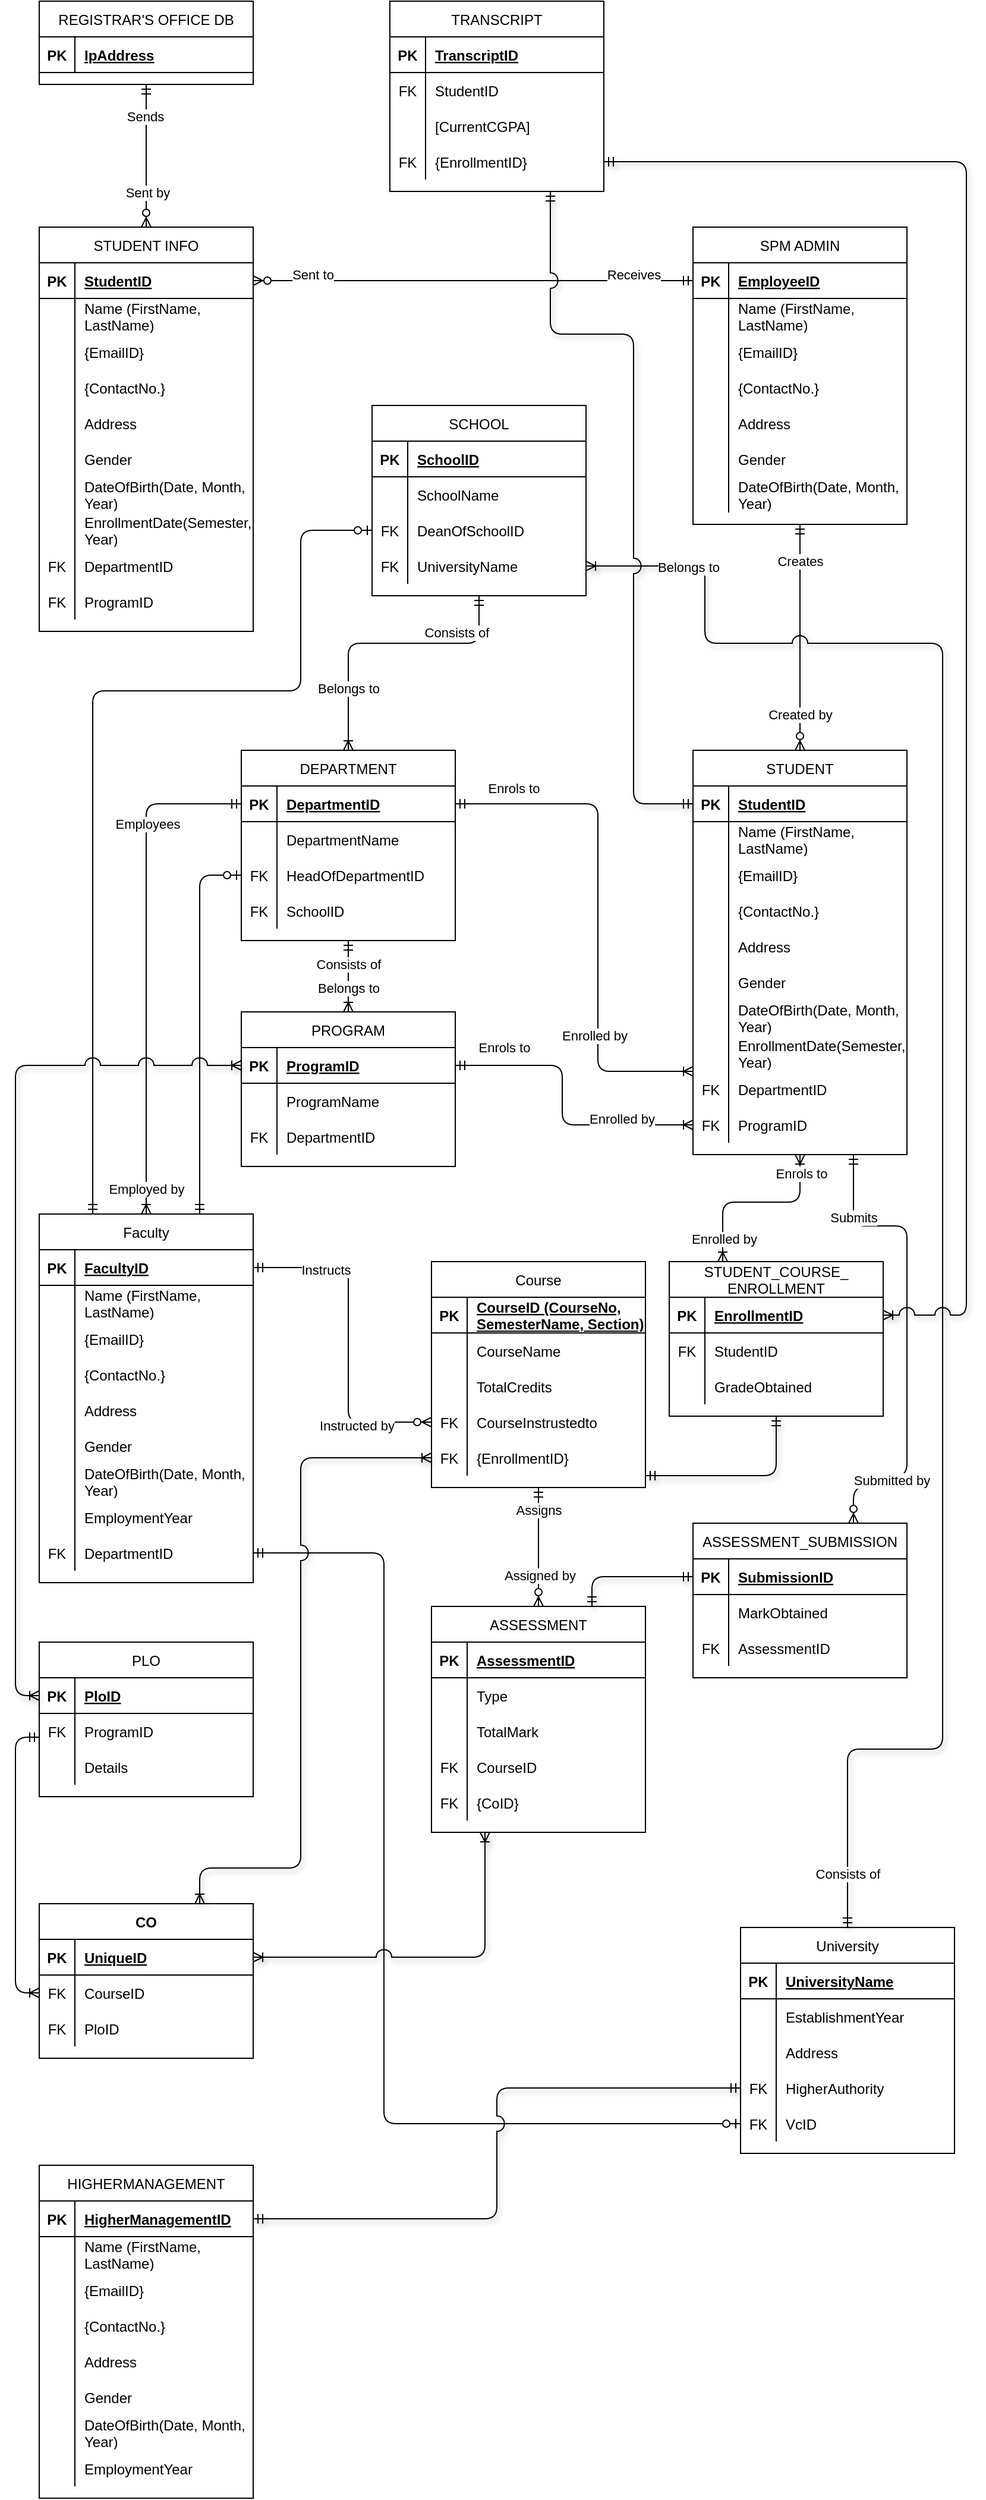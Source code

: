 <mxfile version="14.5.10" type="device"><diagram id="7oHqW9gFJ6sBj0D55hT6" name="Page-1"><mxGraphModel dx="1064" dy="685" grid="1" gridSize="10" guides="1" tooltips="1" connect="1" arrows="1" fold="1" page="1" pageScale="1" pageWidth="827" pageHeight="1169" background="none" math="0" shadow="0"><root><mxCell id="0"/><mxCell id="1" parent="0"/><mxCell id="Z3HyHUTp7R3DDxi7oQnC-21" value="REGISTRAR'S OFFICE DB" style="shape=table;startSize=30;container=1;collapsible=1;childLayout=tableLayout;fixedRows=1;rowLines=0;fontStyle=0;align=center;resizeLast=1;" parent="1" vertex="1"><mxGeometry x="40" y="40" width="180" height="70" as="geometry"/></mxCell><mxCell id="Z3HyHUTp7R3DDxi7oQnC-22" value="" style="shape=partialRectangle;collapsible=0;dropTarget=0;pointerEvents=0;fillColor=none;top=0;left=0;bottom=1;right=0;points=[[0,0.5],[1,0.5]];portConstraint=eastwest;" parent="Z3HyHUTp7R3DDxi7oQnC-21" vertex="1"><mxGeometry y="30" width="180" height="30" as="geometry"/></mxCell><mxCell id="Z3HyHUTp7R3DDxi7oQnC-23" value="PK" style="shape=partialRectangle;connectable=0;fillColor=none;top=0;left=0;bottom=0;right=0;fontStyle=1;overflow=hidden;" parent="Z3HyHUTp7R3DDxi7oQnC-22" vertex="1"><mxGeometry width="30" height="30" as="geometry"/></mxCell><mxCell id="Z3HyHUTp7R3DDxi7oQnC-24" value="IpAddress" style="shape=partialRectangle;connectable=0;fillColor=none;top=0;left=0;bottom=0;right=0;align=left;spacingLeft=6;fontStyle=5;overflow=hidden;" parent="Z3HyHUTp7R3DDxi7oQnC-22" vertex="1"><mxGeometry x="30" width="150" height="30" as="geometry"/></mxCell><mxCell id="Z3HyHUTp7R3DDxi7oQnC-40" value="STUDENT INFO" style="shape=table;startSize=30;container=1;collapsible=1;childLayout=tableLayout;fixedRows=1;rowLines=0;fontStyle=0;align=center;resizeLast=1;" parent="1" vertex="1"><mxGeometry x="40" y="230" width="180" height="340" as="geometry"/></mxCell><mxCell id="Z3HyHUTp7R3DDxi7oQnC-41" value="" style="shape=partialRectangle;collapsible=0;dropTarget=0;pointerEvents=0;fillColor=none;top=0;left=0;bottom=1;right=0;points=[[0,0.5],[1,0.5]];portConstraint=eastwest;" parent="Z3HyHUTp7R3DDxi7oQnC-40" vertex="1"><mxGeometry y="30" width="180" height="30" as="geometry"/></mxCell><mxCell id="Z3HyHUTp7R3DDxi7oQnC-42" value="PK" style="shape=partialRectangle;connectable=0;fillColor=none;top=0;left=0;bottom=0;right=0;fontStyle=1;overflow=hidden;" parent="Z3HyHUTp7R3DDxi7oQnC-41" vertex="1"><mxGeometry width="30" height="30" as="geometry"/></mxCell><mxCell id="Z3HyHUTp7R3DDxi7oQnC-43" value="StudentID" style="shape=partialRectangle;connectable=0;fillColor=none;top=0;left=0;bottom=0;right=0;align=left;spacingLeft=6;fontStyle=5;overflow=hidden;" parent="Z3HyHUTp7R3DDxi7oQnC-41" vertex="1"><mxGeometry x="30" width="150" height="30" as="geometry"/></mxCell><mxCell id="Z3HyHUTp7R3DDxi7oQnC-44" value="" style="shape=partialRectangle;collapsible=0;dropTarget=0;pointerEvents=0;fillColor=none;top=0;left=0;bottom=0;right=0;points=[[0,0.5],[1,0.5]];portConstraint=eastwest;" parent="Z3HyHUTp7R3DDxi7oQnC-40" vertex="1"><mxGeometry y="60" width="180" height="30" as="geometry"/></mxCell><mxCell id="Z3HyHUTp7R3DDxi7oQnC-45" value="" style="shape=partialRectangle;connectable=0;fillColor=none;top=0;left=0;bottom=0;right=0;editable=1;overflow=hidden;" parent="Z3HyHUTp7R3DDxi7oQnC-44" vertex="1"><mxGeometry width="30" height="30" as="geometry"/></mxCell><mxCell id="Z3HyHUTp7R3DDxi7oQnC-46" value="Name (FirstName,&#xA;LastName)" style="shape=partialRectangle;connectable=0;fillColor=none;top=0;left=0;bottom=0;right=0;align=left;spacingLeft=6;overflow=hidden;" parent="Z3HyHUTp7R3DDxi7oQnC-44" vertex="1"><mxGeometry x="30" width="150" height="30" as="geometry"/></mxCell><mxCell id="Z3HyHUTp7R3DDxi7oQnC-47" value="" style="shape=partialRectangle;collapsible=0;dropTarget=0;pointerEvents=0;fillColor=none;top=0;left=0;bottom=0;right=0;points=[[0,0.5],[1,0.5]];portConstraint=eastwest;" parent="Z3HyHUTp7R3DDxi7oQnC-40" vertex="1"><mxGeometry y="90" width="180" height="30" as="geometry"/></mxCell><mxCell id="Z3HyHUTp7R3DDxi7oQnC-48" value="" style="shape=partialRectangle;connectable=0;fillColor=none;top=0;left=0;bottom=0;right=0;editable=1;overflow=hidden;" parent="Z3HyHUTp7R3DDxi7oQnC-47" vertex="1"><mxGeometry width="30" height="30" as="geometry"/></mxCell><mxCell id="Z3HyHUTp7R3DDxi7oQnC-49" value="{EmailID}" style="shape=partialRectangle;connectable=0;fillColor=none;top=0;left=0;bottom=0;right=0;align=left;spacingLeft=6;overflow=hidden;" parent="Z3HyHUTp7R3DDxi7oQnC-47" vertex="1"><mxGeometry x="30" width="150" height="30" as="geometry"/></mxCell><mxCell id="Z3HyHUTp7R3DDxi7oQnC-50" value="" style="shape=partialRectangle;collapsible=0;dropTarget=0;pointerEvents=0;fillColor=none;top=0;left=0;bottom=0;right=0;points=[[0,0.5],[1,0.5]];portConstraint=eastwest;" parent="Z3HyHUTp7R3DDxi7oQnC-40" vertex="1"><mxGeometry y="120" width="180" height="30" as="geometry"/></mxCell><mxCell id="Z3HyHUTp7R3DDxi7oQnC-51" value="" style="shape=partialRectangle;connectable=0;fillColor=none;top=0;left=0;bottom=0;right=0;editable=1;overflow=hidden;" parent="Z3HyHUTp7R3DDxi7oQnC-50" vertex="1"><mxGeometry width="30" height="30" as="geometry"/></mxCell><mxCell id="Z3HyHUTp7R3DDxi7oQnC-52" value="{ContactNo.}" style="shape=partialRectangle;connectable=0;fillColor=none;top=0;left=0;bottom=0;right=0;align=left;spacingLeft=6;overflow=hidden;" parent="Z3HyHUTp7R3DDxi7oQnC-50" vertex="1"><mxGeometry x="30" width="150" height="30" as="geometry"/></mxCell><mxCell id="Z3HyHUTp7R3DDxi7oQnC-53" value="" style="shape=partialRectangle;collapsible=0;dropTarget=0;pointerEvents=0;fillColor=none;top=0;left=0;bottom=0;right=0;points=[[0,0.5],[1,0.5]];portConstraint=eastwest;" parent="Z3HyHUTp7R3DDxi7oQnC-40" vertex="1"><mxGeometry y="150" width="180" height="30" as="geometry"/></mxCell><mxCell id="Z3HyHUTp7R3DDxi7oQnC-54" value="" style="shape=partialRectangle;connectable=0;fillColor=none;top=0;left=0;bottom=0;right=0;editable=1;overflow=hidden;" parent="Z3HyHUTp7R3DDxi7oQnC-53" vertex="1"><mxGeometry width="30" height="30" as="geometry"/></mxCell><mxCell id="Z3HyHUTp7R3DDxi7oQnC-55" value="Address" style="shape=partialRectangle;connectable=0;fillColor=none;top=0;left=0;bottom=0;right=0;align=left;spacingLeft=6;overflow=hidden;" parent="Z3HyHUTp7R3DDxi7oQnC-53" vertex="1"><mxGeometry x="30" width="150" height="30" as="geometry"/></mxCell><mxCell id="Z3HyHUTp7R3DDxi7oQnC-56" value="" style="shape=partialRectangle;collapsible=0;dropTarget=0;pointerEvents=0;fillColor=none;top=0;left=0;bottom=0;right=0;points=[[0,0.5],[1,0.5]];portConstraint=eastwest;" parent="Z3HyHUTp7R3DDxi7oQnC-40" vertex="1"><mxGeometry y="180" width="180" height="30" as="geometry"/></mxCell><mxCell id="Z3HyHUTp7R3DDxi7oQnC-57" value="" style="shape=partialRectangle;connectable=0;fillColor=none;top=0;left=0;bottom=0;right=0;editable=1;overflow=hidden;" parent="Z3HyHUTp7R3DDxi7oQnC-56" vertex="1"><mxGeometry width="30" height="30" as="geometry"/></mxCell><mxCell id="Z3HyHUTp7R3DDxi7oQnC-58" value="Gender" style="shape=partialRectangle;connectable=0;fillColor=none;top=0;left=0;bottom=0;right=0;align=left;spacingLeft=6;overflow=hidden;" parent="Z3HyHUTp7R3DDxi7oQnC-56" vertex="1"><mxGeometry x="30" width="150" height="30" as="geometry"/></mxCell><mxCell id="Z3HyHUTp7R3DDxi7oQnC-59" value="" style="shape=partialRectangle;collapsible=0;dropTarget=0;pointerEvents=0;fillColor=none;top=0;left=0;bottom=0;right=0;points=[[0,0.5],[1,0.5]];portConstraint=eastwest;" parent="Z3HyHUTp7R3DDxi7oQnC-40" vertex="1"><mxGeometry y="210" width="180" height="30" as="geometry"/></mxCell><mxCell id="Z3HyHUTp7R3DDxi7oQnC-60" value="" style="shape=partialRectangle;connectable=0;fillColor=none;top=0;left=0;bottom=0;right=0;editable=1;overflow=hidden;" parent="Z3HyHUTp7R3DDxi7oQnC-59" vertex="1"><mxGeometry width="30" height="30" as="geometry"/></mxCell><mxCell id="Z3HyHUTp7R3DDxi7oQnC-61" value="DateOfBirth(Date, Month,&#xA;Year)" style="shape=partialRectangle;connectable=0;fillColor=none;top=0;left=0;bottom=0;right=0;align=left;spacingLeft=6;overflow=hidden;" parent="Z3HyHUTp7R3DDxi7oQnC-59" vertex="1"><mxGeometry x="30" width="150" height="30" as="geometry"/></mxCell><mxCell id="Z3HyHUTp7R3DDxi7oQnC-134" value="" style="shape=partialRectangle;collapsible=0;dropTarget=0;pointerEvents=0;fillColor=none;top=0;left=0;bottom=0;right=0;points=[[0,0.5],[1,0.5]];portConstraint=eastwest;" parent="Z3HyHUTp7R3DDxi7oQnC-40" vertex="1"><mxGeometry y="240" width="180" height="30" as="geometry"/></mxCell><mxCell id="Z3HyHUTp7R3DDxi7oQnC-135" value="" style="shape=partialRectangle;connectable=0;fillColor=none;top=0;left=0;bottom=0;right=0;editable=1;overflow=hidden;" parent="Z3HyHUTp7R3DDxi7oQnC-134" vertex="1"><mxGeometry width="30" height="30" as="geometry"/></mxCell><mxCell id="Z3HyHUTp7R3DDxi7oQnC-136" value="EnrollmentDate(Semester,&#xA;Year)" style="shape=partialRectangle;connectable=0;fillColor=none;top=0;left=0;bottom=0;right=0;align=left;spacingLeft=6;overflow=hidden;" parent="Z3HyHUTp7R3DDxi7oQnC-134" vertex="1"><mxGeometry x="30" width="150" height="30" as="geometry"/></mxCell><mxCell id="Z3HyHUTp7R3DDxi7oQnC-62" value="" style="shape=partialRectangle;collapsible=0;dropTarget=0;pointerEvents=0;fillColor=none;top=0;left=0;bottom=0;right=0;points=[[0,0.5],[1,0.5]];portConstraint=eastwest;" parent="Z3HyHUTp7R3DDxi7oQnC-40" vertex="1"><mxGeometry y="270" width="180" height="30" as="geometry"/></mxCell><mxCell id="Z3HyHUTp7R3DDxi7oQnC-63" value="FK" style="shape=partialRectangle;connectable=0;fillColor=none;top=0;left=0;bottom=0;right=0;fontStyle=0;overflow=hidden;" parent="Z3HyHUTp7R3DDxi7oQnC-62" vertex="1"><mxGeometry width="30" height="30" as="geometry"/></mxCell><mxCell id="Z3HyHUTp7R3DDxi7oQnC-64" value="DepartmentID" style="shape=partialRectangle;connectable=0;fillColor=none;top=0;left=0;bottom=0;right=0;align=left;spacingLeft=6;fontStyle=0;overflow=hidden;" parent="Z3HyHUTp7R3DDxi7oQnC-62" vertex="1"><mxGeometry x="30" width="150" height="30" as="geometry"/></mxCell><mxCell id="Z3HyHUTp7R3DDxi7oQnC-65" value="" style="shape=partialRectangle;collapsible=0;dropTarget=0;pointerEvents=0;fillColor=none;top=0;left=0;bottom=0;right=0;points=[[0,0.5],[1,0.5]];portConstraint=eastwest;" parent="Z3HyHUTp7R3DDxi7oQnC-40" vertex="1"><mxGeometry y="300" width="180" height="30" as="geometry"/></mxCell><mxCell id="Z3HyHUTp7R3DDxi7oQnC-66" value="FK" style="shape=partialRectangle;connectable=0;fillColor=none;top=0;left=0;bottom=0;right=0;fontStyle=0;overflow=hidden;" parent="Z3HyHUTp7R3DDxi7oQnC-65" vertex="1"><mxGeometry width="30" height="30" as="geometry"/></mxCell><mxCell id="Z3HyHUTp7R3DDxi7oQnC-67" value="ProgramID" style="shape=partialRectangle;connectable=0;fillColor=none;top=0;left=0;bottom=0;right=0;align=left;spacingLeft=6;fontStyle=0;overflow=hidden;" parent="Z3HyHUTp7R3DDxi7oQnC-65" vertex="1"><mxGeometry x="30" width="150" height="30" as="geometry"/></mxCell><mxCell id="Z3HyHUTp7R3DDxi7oQnC-68" value="" style="endArrow=ERzeroToMany;html=1;exitX=0.5;exitY=1;exitDx=0;exitDy=0;entryX=0.5;entryY=0;entryDx=0;entryDy=0;endFill=1;startArrow=ERmandOne;startFill=0;" parent="1" source="Z3HyHUTp7R3DDxi7oQnC-21" target="Z3HyHUTp7R3DDxi7oQnC-40" edge="1"><mxGeometry width="50" height="50" relative="1" as="geometry"><mxPoint x="220" y="190" as="sourcePoint"/><mxPoint x="270" y="140" as="targetPoint"/></mxGeometry></mxCell><mxCell id="Z3HyHUTp7R3DDxi7oQnC-70" value="Sends" style="edgeLabel;html=1;align=center;verticalAlign=middle;resizable=0;points=[];" parent="Z3HyHUTp7R3DDxi7oQnC-68" vertex="1" connectable="0"><mxGeometry x="-0.55" y="-1" relative="1" as="geometry"><mxPoint as="offset"/></mxGeometry></mxCell><mxCell id="Z3HyHUTp7R3DDxi7oQnC-71" value="Sent by" style="edgeLabel;html=1;align=center;verticalAlign=middle;resizable=0;points=[];" parent="Z3HyHUTp7R3DDxi7oQnC-68" vertex="1" connectable="0"><mxGeometry x="0.517" y="1" relative="1" as="geometry"><mxPoint as="offset"/></mxGeometry></mxCell><mxCell id="Z3HyHUTp7R3DDxi7oQnC-72" value="SPM ADMIN" style="shape=table;startSize=30;container=1;collapsible=1;childLayout=tableLayout;fixedRows=1;rowLines=0;fontStyle=0;align=center;resizeLast=1;" parent="1" vertex="1"><mxGeometry x="590" y="230" width="180" height="250" as="geometry"/></mxCell><mxCell id="Z3HyHUTp7R3DDxi7oQnC-73" value="" style="shape=partialRectangle;collapsible=0;dropTarget=0;pointerEvents=0;fillColor=none;top=0;left=0;bottom=1;right=0;points=[[0,0.5],[1,0.5]];portConstraint=eastwest;" parent="Z3HyHUTp7R3DDxi7oQnC-72" vertex="1"><mxGeometry y="30" width="180" height="30" as="geometry"/></mxCell><mxCell id="Z3HyHUTp7R3DDxi7oQnC-74" value="PK" style="shape=partialRectangle;connectable=0;fillColor=none;top=0;left=0;bottom=0;right=0;fontStyle=1;overflow=hidden;" parent="Z3HyHUTp7R3DDxi7oQnC-73" vertex="1"><mxGeometry width="30" height="30" as="geometry"/></mxCell><mxCell id="Z3HyHUTp7R3DDxi7oQnC-75" value="EmployeeID" style="shape=partialRectangle;connectable=0;fillColor=none;top=0;left=0;bottom=0;right=0;align=left;spacingLeft=6;fontStyle=5;overflow=hidden;" parent="Z3HyHUTp7R3DDxi7oQnC-73" vertex="1"><mxGeometry x="30" width="150" height="30" as="geometry"/></mxCell><mxCell id="Z3HyHUTp7R3DDxi7oQnC-76" value="" style="shape=partialRectangle;collapsible=0;dropTarget=0;pointerEvents=0;fillColor=none;top=0;left=0;bottom=0;right=0;points=[[0,0.5],[1,0.5]];portConstraint=eastwest;" parent="Z3HyHUTp7R3DDxi7oQnC-72" vertex="1"><mxGeometry y="60" width="180" height="30" as="geometry"/></mxCell><mxCell id="Z3HyHUTp7R3DDxi7oQnC-77" value="" style="shape=partialRectangle;connectable=0;fillColor=none;top=0;left=0;bottom=0;right=0;editable=1;overflow=hidden;" parent="Z3HyHUTp7R3DDxi7oQnC-76" vertex="1"><mxGeometry width="30" height="30" as="geometry"/></mxCell><mxCell id="Z3HyHUTp7R3DDxi7oQnC-78" value="Name (FirstName,&#xA;LastName)" style="shape=partialRectangle;connectable=0;fillColor=none;top=0;left=0;bottom=0;right=0;align=left;spacingLeft=6;overflow=hidden;" parent="Z3HyHUTp7R3DDxi7oQnC-76" vertex="1"><mxGeometry x="30" width="150" height="30" as="geometry"/></mxCell><mxCell id="Z3HyHUTp7R3DDxi7oQnC-79" value="" style="shape=partialRectangle;collapsible=0;dropTarget=0;pointerEvents=0;fillColor=none;top=0;left=0;bottom=0;right=0;points=[[0,0.5],[1,0.5]];portConstraint=eastwest;" parent="Z3HyHUTp7R3DDxi7oQnC-72" vertex="1"><mxGeometry y="90" width="180" height="30" as="geometry"/></mxCell><mxCell id="Z3HyHUTp7R3DDxi7oQnC-80" value="" style="shape=partialRectangle;connectable=0;fillColor=none;top=0;left=0;bottom=0;right=0;editable=1;overflow=hidden;" parent="Z3HyHUTp7R3DDxi7oQnC-79" vertex="1"><mxGeometry width="30" height="30" as="geometry"/></mxCell><mxCell id="Z3HyHUTp7R3DDxi7oQnC-81" value="{EmailID}" style="shape=partialRectangle;connectable=0;fillColor=none;top=0;left=0;bottom=0;right=0;align=left;spacingLeft=6;overflow=hidden;" parent="Z3HyHUTp7R3DDxi7oQnC-79" vertex="1"><mxGeometry x="30" width="150" height="30" as="geometry"/></mxCell><mxCell id="Z3HyHUTp7R3DDxi7oQnC-82" value="" style="shape=partialRectangle;collapsible=0;dropTarget=0;pointerEvents=0;fillColor=none;top=0;left=0;bottom=0;right=0;points=[[0,0.5],[1,0.5]];portConstraint=eastwest;" parent="Z3HyHUTp7R3DDxi7oQnC-72" vertex="1"><mxGeometry y="120" width="180" height="30" as="geometry"/></mxCell><mxCell id="Z3HyHUTp7R3DDxi7oQnC-83" value="" style="shape=partialRectangle;connectable=0;fillColor=none;top=0;left=0;bottom=0;right=0;editable=1;overflow=hidden;" parent="Z3HyHUTp7R3DDxi7oQnC-82" vertex="1"><mxGeometry width="30" height="30" as="geometry"/></mxCell><mxCell id="Z3HyHUTp7R3DDxi7oQnC-84" value="{ContactNo.}" style="shape=partialRectangle;connectable=0;fillColor=none;top=0;left=0;bottom=0;right=0;align=left;spacingLeft=6;overflow=hidden;" parent="Z3HyHUTp7R3DDxi7oQnC-82" vertex="1"><mxGeometry x="30" width="150" height="30" as="geometry"/></mxCell><mxCell id="Z3HyHUTp7R3DDxi7oQnC-85" value="" style="shape=partialRectangle;collapsible=0;dropTarget=0;pointerEvents=0;fillColor=none;top=0;left=0;bottom=0;right=0;points=[[0,0.5],[1,0.5]];portConstraint=eastwest;" parent="Z3HyHUTp7R3DDxi7oQnC-72" vertex="1"><mxGeometry y="150" width="180" height="30" as="geometry"/></mxCell><mxCell id="Z3HyHUTp7R3DDxi7oQnC-86" value="" style="shape=partialRectangle;connectable=0;fillColor=none;top=0;left=0;bottom=0;right=0;editable=1;overflow=hidden;" parent="Z3HyHUTp7R3DDxi7oQnC-85" vertex="1"><mxGeometry width="30" height="30" as="geometry"/></mxCell><mxCell id="Z3HyHUTp7R3DDxi7oQnC-87" value="Address" style="shape=partialRectangle;connectable=0;fillColor=none;top=0;left=0;bottom=0;right=0;align=left;spacingLeft=6;overflow=hidden;" parent="Z3HyHUTp7R3DDxi7oQnC-85" vertex="1"><mxGeometry x="30" width="150" height="30" as="geometry"/></mxCell><mxCell id="Z3HyHUTp7R3DDxi7oQnC-88" value="" style="shape=partialRectangle;collapsible=0;dropTarget=0;pointerEvents=0;fillColor=none;top=0;left=0;bottom=0;right=0;points=[[0,0.5],[1,0.5]];portConstraint=eastwest;" parent="Z3HyHUTp7R3DDxi7oQnC-72" vertex="1"><mxGeometry y="180" width="180" height="30" as="geometry"/></mxCell><mxCell id="Z3HyHUTp7R3DDxi7oQnC-89" value="" style="shape=partialRectangle;connectable=0;fillColor=none;top=0;left=0;bottom=0;right=0;editable=1;overflow=hidden;" parent="Z3HyHUTp7R3DDxi7oQnC-88" vertex="1"><mxGeometry width="30" height="30" as="geometry"/></mxCell><mxCell id="Z3HyHUTp7R3DDxi7oQnC-90" value="Gender" style="shape=partialRectangle;connectable=0;fillColor=none;top=0;left=0;bottom=0;right=0;align=left;spacingLeft=6;overflow=hidden;" parent="Z3HyHUTp7R3DDxi7oQnC-88" vertex="1"><mxGeometry x="30" width="150" height="30" as="geometry"/></mxCell><mxCell id="Z3HyHUTp7R3DDxi7oQnC-91" value="" style="shape=partialRectangle;collapsible=0;dropTarget=0;pointerEvents=0;fillColor=none;top=0;left=0;bottom=0;right=0;points=[[0,0.5],[1,0.5]];portConstraint=eastwest;" parent="Z3HyHUTp7R3DDxi7oQnC-72" vertex="1"><mxGeometry y="210" width="180" height="30" as="geometry"/></mxCell><mxCell id="Z3HyHUTp7R3DDxi7oQnC-92" value="" style="shape=partialRectangle;connectable=0;fillColor=none;top=0;left=0;bottom=0;right=0;editable=1;overflow=hidden;" parent="Z3HyHUTp7R3DDxi7oQnC-91" vertex="1"><mxGeometry width="30" height="30" as="geometry"/></mxCell><mxCell id="Z3HyHUTp7R3DDxi7oQnC-93" value="DateOfBirth(Date, Month,&#xA;Year)" style="shape=partialRectangle;connectable=0;fillColor=none;top=0;left=0;bottom=0;right=0;align=left;spacingLeft=6;overflow=hidden;" parent="Z3HyHUTp7R3DDxi7oQnC-91" vertex="1"><mxGeometry x="30" width="150" height="30" as="geometry"/></mxCell><mxCell id="Z3HyHUTp7R3DDxi7oQnC-100" value="" style="endArrow=ERmandOne;html=1;exitX=1;exitY=0.5;exitDx=0;exitDy=0;entryX=0;entryY=0.5;entryDx=0;entryDy=0;endFill=0;startArrow=ERzeroToMany;startFill=1;" parent="1" source="Z3HyHUTp7R3DDxi7oQnC-41" target="Z3HyHUTp7R3DDxi7oQnC-73" edge="1"><mxGeometry width="50" height="50" relative="1" as="geometry"><mxPoint x="170" y="660" as="sourcePoint"/><mxPoint x="220" y="610" as="targetPoint"/></mxGeometry></mxCell><mxCell id="Z3HyHUTp7R3DDxi7oQnC-101" value="Sent to" style="edgeLabel;html=1;align=center;verticalAlign=middle;resizable=0;points=[];" parent="Z3HyHUTp7R3DDxi7oQnC-100" vertex="1" connectable="0"><mxGeometry x="-0.665" y="1" relative="1" as="geometry"><mxPoint x="-12.07" y="-4.0" as="offset"/></mxGeometry></mxCell><mxCell id="Z3HyHUTp7R3DDxi7oQnC-102" value="Receives" style="edgeLabel;html=1;align=center;verticalAlign=middle;resizable=0;points=[];" parent="Z3HyHUTp7R3DDxi7oQnC-100" vertex="1" connectable="0"><mxGeometry x="0.497" y="1" relative="1" as="geometry"><mxPoint x="42.76" y="-4" as="offset"/></mxGeometry></mxCell><mxCell id="Z3HyHUTp7R3DDxi7oQnC-103" value="STUDENT" style="shape=table;startSize=30;container=1;collapsible=1;childLayout=tableLayout;fixedRows=1;rowLines=0;fontStyle=0;align=center;resizeLast=1;" parent="1" vertex="1"><mxGeometry x="590" y="670" width="180" height="340" as="geometry"/></mxCell><mxCell id="Z3HyHUTp7R3DDxi7oQnC-104" value="" style="shape=partialRectangle;collapsible=0;dropTarget=0;pointerEvents=0;fillColor=none;top=0;left=0;bottom=1;right=0;points=[[0,0.5],[1,0.5]];portConstraint=eastwest;" parent="Z3HyHUTp7R3DDxi7oQnC-103" vertex="1"><mxGeometry y="30" width="180" height="30" as="geometry"/></mxCell><mxCell id="Z3HyHUTp7R3DDxi7oQnC-105" value="PK" style="shape=partialRectangle;connectable=0;fillColor=none;top=0;left=0;bottom=0;right=0;fontStyle=1;overflow=hidden;" parent="Z3HyHUTp7R3DDxi7oQnC-104" vertex="1"><mxGeometry width="30" height="30" as="geometry"/></mxCell><mxCell id="Z3HyHUTp7R3DDxi7oQnC-106" value="StudentID" style="shape=partialRectangle;connectable=0;fillColor=none;top=0;left=0;bottom=0;right=0;align=left;spacingLeft=6;fontStyle=5;overflow=hidden;" parent="Z3HyHUTp7R3DDxi7oQnC-104" vertex="1"><mxGeometry x="30" width="150" height="30" as="geometry"/></mxCell><mxCell id="Z3HyHUTp7R3DDxi7oQnC-107" value="" style="shape=partialRectangle;collapsible=0;dropTarget=0;pointerEvents=0;fillColor=none;top=0;left=0;bottom=0;right=0;points=[[0,0.5],[1,0.5]];portConstraint=eastwest;" parent="Z3HyHUTp7R3DDxi7oQnC-103" vertex="1"><mxGeometry y="60" width="180" height="30" as="geometry"/></mxCell><mxCell id="Z3HyHUTp7R3DDxi7oQnC-108" value="" style="shape=partialRectangle;connectable=0;fillColor=none;top=0;left=0;bottom=0;right=0;editable=1;overflow=hidden;" parent="Z3HyHUTp7R3DDxi7oQnC-107" vertex="1"><mxGeometry width="30" height="30" as="geometry"/></mxCell><mxCell id="Z3HyHUTp7R3DDxi7oQnC-109" value="Name (FirstName,&#xA;LastName)" style="shape=partialRectangle;connectable=0;fillColor=none;top=0;left=0;bottom=0;right=0;align=left;spacingLeft=6;overflow=hidden;" parent="Z3HyHUTp7R3DDxi7oQnC-107" vertex="1"><mxGeometry x="30" width="150" height="30" as="geometry"/></mxCell><mxCell id="Z3HyHUTp7R3DDxi7oQnC-110" value="" style="shape=partialRectangle;collapsible=0;dropTarget=0;pointerEvents=0;fillColor=none;top=0;left=0;bottom=0;right=0;points=[[0,0.5],[1,0.5]];portConstraint=eastwest;" parent="Z3HyHUTp7R3DDxi7oQnC-103" vertex="1"><mxGeometry y="90" width="180" height="30" as="geometry"/></mxCell><mxCell id="Z3HyHUTp7R3DDxi7oQnC-111" value="" style="shape=partialRectangle;connectable=0;fillColor=none;top=0;left=0;bottom=0;right=0;editable=1;overflow=hidden;" parent="Z3HyHUTp7R3DDxi7oQnC-110" vertex="1"><mxGeometry width="30" height="30" as="geometry"/></mxCell><mxCell id="Z3HyHUTp7R3DDxi7oQnC-112" value="{EmailID}" style="shape=partialRectangle;connectable=0;fillColor=none;top=0;left=0;bottom=0;right=0;align=left;spacingLeft=6;overflow=hidden;" parent="Z3HyHUTp7R3DDxi7oQnC-110" vertex="1"><mxGeometry x="30" width="150" height="30" as="geometry"/></mxCell><mxCell id="Z3HyHUTp7R3DDxi7oQnC-113" value="" style="shape=partialRectangle;collapsible=0;dropTarget=0;pointerEvents=0;fillColor=none;top=0;left=0;bottom=0;right=0;points=[[0,0.5],[1,0.5]];portConstraint=eastwest;" parent="Z3HyHUTp7R3DDxi7oQnC-103" vertex="1"><mxGeometry y="120" width="180" height="30" as="geometry"/></mxCell><mxCell id="Z3HyHUTp7R3DDxi7oQnC-114" value="" style="shape=partialRectangle;connectable=0;fillColor=none;top=0;left=0;bottom=0;right=0;editable=1;overflow=hidden;" parent="Z3HyHUTp7R3DDxi7oQnC-113" vertex="1"><mxGeometry width="30" height="30" as="geometry"/></mxCell><mxCell id="Z3HyHUTp7R3DDxi7oQnC-115" value="{ContactNo.}" style="shape=partialRectangle;connectable=0;fillColor=none;top=0;left=0;bottom=0;right=0;align=left;spacingLeft=6;overflow=hidden;" parent="Z3HyHUTp7R3DDxi7oQnC-113" vertex="1"><mxGeometry x="30" width="150" height="30" as="geometry"/></mxCell><mxCell id="Z3HyHUTp7R3DDxi7oQnC-116" value="" style="shape=partialRectangle;collapsible=0;dropTarget=0;pointerEvents=0;fillColor=none;top=0;left=0;bottom=0;right=0;points=[[0,0.5],[1,0.5]];portConstraint=eastwest;" parent="Z3HyHUTp7R3DDxi7oQnC-103" vertex="1"><mxGeometry y="150" width="180" height="30" as="geometry"/></mxCell><mxCell id="Z3HyHUTp7R3DDxi7oQnC-117" value="" style="shape=partialRectangle;connectable=0;fillColor=none;top=0;left=0;bottom=0;right=0;editable=1;overflow=hidden;" parent="Z3HyHUTp7R3DDxi7oQnC-116" vertex="1"><mxGeometry width="30" height="30" as="geometry"/></mxCell><mxCell id="Z3HyHUTp7R3DDxi7oQnC-118" value="Address" style="shape=partialRectangle;connectable=0;fillColor=none;top=0;left=0;bottom=0;right=0;align=left;spacingLeft=6;overflow=hidden;" parent="Z3HyHUTp7R3DDxi7oQnC-116" vertex="1"><mxGeometry x="30" width="150" height="30" as="geometry"/></mxCell><mxCell id="Z3HyHUTp7R3DDxi7oQnC-119" value="" style="shape=partialRectangle;collapsible=0;dropTarget=0;pointerEvents=0;fillColor=none;top=0;left=0;bottom=0;right=0;points=[[0,0.5],[1,0.5]];portConstraint=eastwest;" parent="Z3HyHUTp7R3DDxi7oQnC-103" vertex="1"><mxGeometry y="180" width="180" height="30" as="geometry"/></mxCell><mxCell id="Z3HyHUTp7R3DDxi7oQnC-120" value="" style="shape=partialRectangle;connectable=0;fillColor=none;top=0;left=0;bottom=0;right=0;editable=1;overflow=hidden;" parent="Z3HyHUTp7R3DDxi7oQnC-119" vertex="1"><mxGeometry width="30" height="30" as="geometry"/></mxCell><mxCell id="Z3HyHUTp7R3DDxi7oQnC-121" value="Gender" style="shape=partialRectangle;connectable=0;fillColor=none;top=0;left=0;bottom=0;right=0;align=left;spacingLeft=6;overflow=hidden;" parent="Z3HyHUTp7R3DDxi7oQnC-119" vertex="1"><mxGeometry x="30" width="150" height="30" as="geometry"/></mxCell><mxCell id="Z3HyHUTp7R3DDxi7oQnC-122" value="" style="shape=partialRectangle;collapsible=0;dropTarget=0;pointerEvents=0;fillColor=none;top=0;left=0;bottom=0;right=0;points=[[0,0.5],[1,0.5]];portConstraint=eastwest;" parent="Z3HyHUTp7R3DDxi7oQnC-103" vertex="1"><mxGeometry y="210" width="180" height="30" as="geometry"/></mxCell><mxCell id="Z3HyHUTp7R3DDxi7oQnC-123" value="" style="shape=partialRectangle;connectable=0;fillColor=none;top=0;left=0;bottom=0;right=0;editable=1;overflow=hidden;" parent="Z3HyHUTp7R3DDxi7oQnC-122" vertex="1"><mxGeometry width="30" height="30" as="geometry"/></mxCell><mxCell id="Z3HyHUTp7R3DDxi7oQnC-124" value="DateOfBirth(Date, Month,&#xA;Year)" style="shape=partialRectangle;connectable=0;fillColor=none;top=0;left=0;bottom=0;right=0;align=left;spacingLeft=6;overflow=hidden;" parent="Z3HyHUTp7R3DDxi7oQnC-122" vertex="1"><mxGeometry x="30" width="150" height="30" as="geometry"/></mxCell><mxCell id="Z3HyHUTp7R3DDxi7oQnC-137" value="" style="shape=partialRectangle;collapsible=0;dropTarget=0;pointerEvents=0;fillColor=none;top=0;left=0;bottom=0;right=0;points=[[0,0.5],[1,0.5]];portConstraint=eastwest;" parent="Z3HyHUTp7R3DDxi7oQnC-103" vertex="1"><mxGeometry y="240" width="180" height="30" as="geometry"/></mxCell><mxCell id="Z3HyHUTp7R3DDxi7oQnC-138" value="" style="shape=partialRectangle;connectable=0;fillColor=none;top=0;left=0;bottom=0;right=0;editable=1;overflow=hidden;" parent="Z3HyHUTp7R3DDxi7oQnC-137" vertex="1"><mxGeometry width="30" height="30" as="geometry"/></mxCell><mxCell id="Z3HyHUTp7R3DDxi7oQnC-139" value="EnrollmentDate(Semester,&#xA;Year)" style="shape=partialRectangle;connectable=0;fillColor=none;top=0;left=0;bottom=0;right=0;align=left;spacingLeft=6;overflow=hidden;" parent="Z3HyHUTp7R3DDxi7oQnC-137" vertex="1"><mxGeometry x="30" width="150" height="30" as="geometry"/></mxCell><mxCell id="Z3HyHUTp7R3DDxi7oQnC-125" value="" style="shape=partialRectangle;collapsible=0;dropTarget=0;pointerEvents=0;fillColor=none;top=0;left=0;bottom=0;right=0;points=[[0,0.5],[1,0.5]];portConstraint=eastwest;" parent="Z3HyHUTp7R3DDxi7oQnC-103" vertex="1"><mxGeometry y="270" width="180" height="30" as="geometry"/></mxCell><mxCell id="Z3HyHUTp7R3DDxi7oQnC-126" value="FK" style="shape=partialRectangle;connectable=0;fillColor=none;top=0;left=0;bottom=0;right=0;fontStyle=0;overflow=hidden;" parent="Z3HyHUTp7R3DDxi7oQnC-125" vertex="1"><mxGeometry width="30" height="30" as="geometry"/></mxCell><mxCell id="Z3HyHUTp7R3DDxi7oQnC-127" value="DepartmentID" style="shape=partialRectangle;connectable=0;fillColor=none;top=0;left=0;bottom=0;right=0;align=left;spacingLeft=6;fontStyle=0;overflow=hidden;" parent="Z3HyHUTp7R3DDxi7oQnC-125" vertex="1"><mxGeometry x="30" width="150" height="30" as="geometry"/></mxCell><mxCell id="Z3HyHUTp7R3DDxi7oQnC-128" value="" style="shape=partialRectangle;collapsible=0;dropTarget=0;pointerEvents=0;fillColor=none;top=0;left=0;bottom=0;right=0;points=[[0,0.5],[1,0.5]];portConstraint=eastwest;" parent="Z3HyHUTp7R3DDxi7oQnC-103" vertex="1"><mxGeometry y="300" width="180" height="30" as="geometry"/></mxCell><mxCell id="Z3HyHUTp7R3DDxi7oQnC-129" value="FK" style="shape=partialRectangle;connectable=0;fillColor=none;top=0;left=0;bottom=0;right=0;fontStyle=0;overflow=hidden;" parent="Z3HyHUTp7R3DDxi7oQnC-128" vertex="1"><mxGeometry width="30" height="30" as="geometry"/></mxCell><mxCell id="Z3HyHUTp7R3DDxi7oQnC-130" value="ProgramID" style="shape=partialRectangle;connectable=0;fillColor=none;top=0;left=0;bottom=0;right=0;align=left;spacingLeft=6;fontStyle=0;overflow=hidden;" parent="Z3HyHUTp7R3DDxi7oQnC-128" vertex="1"><mxGeometry x="30" width="150" height="30" as="geometry"/></mxCell><mxCell id="Z3HyHUTp7R3DDxi7oQnC-131" value="" style="endArrow=ERmandOne;html=1;exitX=0.5;exitY=0;exitDx=0;exitDy=0;entryX=0.5;entryY=1;entryDx=0;entryDy=0;endFill=0;startArrow=ERzeroToMany;startFill=1;shadow=0;" parent="1" source="Z3HyHUTp7R3DDxi7oQnC-103" target="Z3HyHUTp7R3DDxi7oQnC-72" edge="1"><mxGeometry width="50" height="50" relative="1" as="geometry"><mxPoint x="140" y="550" as="sourcePoint"/><mxPoint x="140" y="710" as="targetPoint"/></mxGeometry></mxCell><mxCell id="Z3HyHUTp7R3DDxi7oQnC-132" value="Created by" style="edgeLabel;html=1;align=center;verticalAlign=middle;resizable=0;points=[];" parent="Z3HyHUTp7R3DDxi7oQnC-131" vertex="1" connectable="0"><mxGeometry x="-0.665" y="1" relative="1" as="geometry"><mxPoint x="1" y="1.76" as="offset"/></mxGeometry></mxCell><mxCell id="Z3HyHUTp7R3DDxi7oQnC-133" value="Creates" style="edgeLabel;html=1;align=center;verticalAlign=middle;resizable=0;points=[];" parent="Z3HyHUTp7R3DDxi7oQnC-131" vertex="1" connectable="0"><mxGeometry x="0.497" y="1" relative="1" as="geometry"><mxPoint x="1" y="-17.65" as="offset"/></mxGeometry></mxCell><mxCell id="Z3HyHUTp7R3DDxi7oQnC-140" value="DEPARTMENT" style="shape=table;startSize=30;container=1;collapsible=1;childLayout=tableLayout;fixedRows=1;rowLines=0;fontStyle=0;align=center;resizeLast=1;" parent="1" vertex="1"><mxGeometry x="210" y="670" width="180" height="160" as="geometry"/></mxCell><mxCell id="Z3HyHUTp7R3DDxi7oQnC-141" value="" style="shape=partialRectangle;collapsible=0;dropTarget=0;pointerEvents=0;fillColor=none;top=0;left=0;bottom=1;right=0;points=[[0,0.5],[1,0.5]];portConstraint=eastwest;" parent="Z3HyHUTp7R3DDxi7oQnC-140" vertex="1"><mxGeometry y="30" width="180" height="30" as="geometry"/></mxCell><mxCell id="Z3HyHUTp7R3DDxi7oQnC-142" value="PK" style="shape=partialRectangle;connectable=0;fillColor=none;top=0;left=0;bottom=0;right=0;fontStyle=1;overflow=hidden;" parent="Z3HyHUTp7R3DDxi7oQnC-141" vertex="1"><mxGeometry width="30" height="30" as="geometry"/></mxCell><mxCell id="Z3HyHUTp7R3DDxi7oQnC-143" value="DepartmentID" style="shape=partialRectangle;connectable=0;fillColor=none;top=0;left=0;bottom=0;right=0;align=left;spacingLeft=6;fontStyle=5;overflow=hidden;" parent="Z3HyHUTp7R3DDxi7oQnC-141" vertex="1"><mxGeometry x="30" width="150" height="30" as="geometry"/></mxCell><mxCell id="Z3HyHUTp7R3DDxi7oQnC-144" value="" style="shape=partialRectangle;collapsible=0;dropTarget=0;pointerEvents=0;fillColor=none;top=0;left=0;bottom=0;right=0;points=[[0,0.5],[1,0.5]];portConstraint=eastwest;" parent="Z3HyHUTp7R3DDxi7oQnC-140" vertex="1"><mxGeometry y="60" width="180" height="30" as="geometry"/></mxCell><mxCell id="Z3HyHUTp7R3DDxi7oQnC-145" value="" style="shape=partialRectangle;connectable=0;fillColor=none;top=0;left=0;bottom=0;right=0;editable=1;overflow=hidden;" parent="Z3HyHUTp7R3DDxi7oQnC-144" vertex="1"><mxGeometry width="30" height="30" as="geometry"/></mxCell><mxCell id="Z3HyHUTp7R3DDxi7oQnC-146" value="DepartmentName" style="shape=partialRectangle;connectable=0;fillColor=none;top=0;left=0;bottom=0;right=0;align=left;spacingLeft=6;overflow=hidden;" parent="Z3HyHUTp7R3DDxi7oQnC-144" vertex="1"><mxGeometry x="30" width="150" height="30" as="geometry"/></mxCell><mxCell id="Z3HyHUTp7R3DDxi7oQnC-153" value="" style="shape=partialRectangle;collapsible=0;dropTarget=0;pointerEvents=0;fillColor=none;top=0;left=0;bottom=0;right=0;points=[[0,0.5],[1,0.5]];portConstraint=eastwest;" parent="Z3HyHUTp7R3DDxi7oQnC-140" vertex="1"><mxGeometry y="90" width="180" height="30" as="geometry"/></mxCell><mxCell id="Z3HyHUTp7R3DDxi7oQnC-154" value="FK" style="shape=partialRectangle;connectable=0;fillColor=none;top=0;left=0;bottom=0;right=0;fontStyle=0;overflow=hidden;" parent="Z3HyHUTp7R3DDxi7oQnC-153" vertex="1"><mxGeometry width="30" height="30" as="geometry"/></mxCell><mxCell id="Z3HyHUTp7R3DDxi7oQnC-155" value="HeadOfDepartmentID" style="shape=partialRectangle;connectable=0;fillColor=none;top=0;left=0;bottom=0;right=0;align=left;spacingLeft=6;fontStyle=0;overflow=hidden;" parent="Z3HyHUTp7R3DDxi7oQnC-153" vertex="1"><mxGeometry x="30" width="150" height="30" as="geometry"/></mxCell><mxCell id="Z3HyHUTp7R3DDxi7oQnC-156" value="" style="shape=partialRectangle;collapsible=0;dropTarget=0;pointerEvents=0;fillColor=none;top=0;left=0;bottom=0;right=0;points=[[0,0.5],[1,0.5]];portConstraint=eastwest;" parent="Z3HyHUTp7R3DDxi7oQnC-140" vertex="1"><mxGeometry y="120" width="180" height="30" as="geometry"/></mxCell><mxCell id="Z3HyHUTp7R3DDxi7oQnC-157" value="FK" style="shape=partialRectangle;connectable=0;fillColor=none;top=0;left=0;bottom=0;right=0;fontStyle=0;overflow=hidden;" parent="Z3HyHUTp7R3DDxi7oQnC-156" vertex="1"><mxGeometry width="30" height="30" as="geometry"/></mxCell><mxCell id="Z3HyHUTp7R3DDxi7oQnC-158" value="SchoolID" style="shape=partialRectangle;connectable=0;fillColor=none;top=0;left=0;bottom=0;right=0;align=left;spacingLeft=6;fontStyle=0;overflow=hidden;" parent="Z3HyHUTp7R3DDxi7oQnC-156" vertex="1"><mxGeometry x="30" width="150" height="30" as="geometry"/></mxCell><mxCell id="Z3HyHUTp7R3DDxi7oQnC-159" value="SCHOOL" style="shape=table;startSize=30;container=1;collapsible=1;childLayout=tableLayout;fixedRows=1;rowLines=0;fontStyle=0;align=center;resizeLast=1;" parent="1" vertex="1"><mxGeometry x="320" y="380" width="180" height="160" as="geometry"/></mxCell><mxCell id="Z3HyHUTp7R3DDxi7oQnC-160" value="" style="shape=partialRectangle;collapsible=0;dropTarget=0;pointerEvents=0;fillColor=none;top=0;left=0;bottom=1;right=0;points=[[0,0.5],[1,0.5]];portConstraint=eastwest;" parent="Z3HyHUTp7R3DDxi7oQnC-159" vertex="1"><mxGeometry y="30" width="180" height="30" as="geometry"/></mxCell><mxCell id="Z3HyHUTp7R3DDxi7oQnC-161" value="PK" style="shape=partialRectangle;connectable=0;fillColor=none;top=0;left=0;bottom=0;right=0;fontStyle=1;overflow=hidden;" parent="Z3HyHUTp7R3DDxi7oQnC-160" vertex="1"><mxGeometry width="30" height="30" as="geometry"/></mxCell><mxCell id="Z3HyHUTp7R3DDxi7oQnC-162" value="SchoolID" style="shape=partialRectangle;connectable=0;fillColor=none;top=0;left=0;bottom=0;right=0;align=left;spacingLeft=6;fontStyle=5;overflow=hidden;" parent="Z3HyHUTp7R3DDxi7oQnC-160" vertex="1"><mxGeometry x="30" width="150" height="30" as="geometry"/></mxCell><mxCell id="Z3HyHUTp7R3DDxi7oQnC-163" value="" style="shape=partialRectangle;collapsible=0;dropTarget=0;pointerEvents=0;fillColor=none;top=0;left=0;bottom=0;right=0;points=[[0,0.5],[1,0.5]];portConstraint=eastwest;" parent="Z3HyHUTp7R3DDxi7oQnC-159" vertex="1"><mxGeometry y="60" width="180" height="30" as="geometry"/></mxCell><mxCell id="Z3HyHUTp7R3DDxi7oQnC-164" value="" style="shape=partialRectangle;connectable=0;fillColor=none;top=0;left=0;bottom=0;right=0;editable=1;overflow=hidden;" parent="Z3HyHUTp7R3DDxi7oQnC-163" vertex="1"><mxGeometry width="30" height="30" as="geometry"/></mxCell><mxCell id="Z3HyHUTp7R3DDxi7oQnC-165" value="SchoolName" style="shape=partialRectangle;connectable=0;fillColor=none;top=0;left=0;bottom=0;right=0;align=left;spacingLeft=6;overflow=hidden;" parent="Z3HyHUTp7R3DDxi7oQnC-163" vertex="1"><mxGeometry x="30" width="150" height="30" as="geometry"/></mxCell><mxCell id="Z3HyHUTp7R3DDxi7oQnC-166" value="" style="shape=partialRectangle;collapsible=0;dropTarget=0;pointerEvents=0;fillColor=none;top=0;left=0;bottom=0;right=0;points=[[0,0.5],[1,0.5]];portConstraint=eastwest;" parent="Z3HyHUTp7R3DDxi7oQnC-159" vertex="1"><mxGeometry y="90" width="180" height="30" as="geometry"/></mxCell><mxCell id="Z3HyHUTp7R3DDxi7oQnC-167" value="FK" style="shape=partialRectangle;connectable=0;fillColor=none;top=0;left=0;bottom=0;right=0;fontStyle=0;overflow=hidden;" parent="Z3HyHUTp7R3DDxi7oQnC-166" vertex="1"><mxGeometry width="30" height="30" as="geometry"/></mxCell><mxCell id="Z3HyHUTp7R3DDxi7oQnC-168" value="DeanOfSchoolID" style="shape=partialRectangle;connectable=0;fillColor=none;top=0;left=0;bottom=0;right=0;align=left;spacingLeft=6;fontStyle=0;overflow=hidden;" parent="Z3HyHUTp7R3DDxi7oQnC-166" vertex="1"><mxGeometry x="30" width="150" height="30" as="geometry"/></mxCell><mxCell id="Z3HyHUTp7R3DDxi7oQnC-269" value="" style="shape=partialRectangle;collapsible=0;dropTarget=0;pointerEvents=0;fillColor=none;top=0;left=0;bottom=0;right=0;points=[[0,0.5],[1,0.5]];portConstraint=eastwest;" parent="Z3HyHUTp7R3DDxi7oQnC-159" vertex="1"><mxGeometry y="120" width="180" height="30" as="geometry"/></mxCell><mxCell id="Z3HyHUTp7R3DDxi7oQnC-270" value="FK" style="shape=partialRectangle;connectable=0;fillColor=none;top=0;left=0;bottom=0;right=0;editable=1;overflow=hidden;" parent="Z3HyHUTp7R3DDxi7oQnC-269" vertex="1"><mxGeometry width="30" height="30" as="geometry"/></mxCell><mxCell id="Z3HyHUTp7R3DDxi7oQnC-271" value="UniversityName" style="shape=partialRectangle;connectable=0;fillColor=none;top=0;left=0;bottom=0;right=0;align=left;spacingLeft=6;overflow=hidden;" parent="Z3HyHUTp7R3DDxi7oQnC-269" vertex="1"><mxGeometry x="30" width="150" height="30" as="geometry"/></mxCell><mxCell id="Z3HyHUTp7R3DDxi7oQnC-182" value="" style="endArrow=ERmandOne;html=1;entryX=0.5;entryY=1;entryDx=0;entryDy=0;endFill=0;startArrow=ERoneToMany;startFill=0;exitX=0.5;exitY=0;exitDx=0;exitDy=0;" parent="1" source="Z3HyHUTp7R3DDxi7oQnC-140" target="Z3HyHUTp7R3DDxi7oQnC-159" edge="1"><mxGeometry width="50" height="50" relative="1" as="geometry"><mxPoint x="810" y="630" as="sourcePoint"/><mxPoint x="640" y="640" as="targetPoint"/><Array as="points"><mxPoint x="300" y="580"/><mxPoint x="410" y="580"/></Array></mxGeometry></mxCell><mxCell id="Z3HyHUTp7R3DDxi7oQnC-183" value="Belongs to" style="edgeLabel;html=1;align=center;verticalAlign=middle;resizable=0;points=[];" parent="Z3HyHUTp7R3DDxi7oQnC-182" vertex="1" connectable="0"><mxGeometry x="-0.665" y="1" relative="1" as="geometry"><mxPoint x="1" y="-12.0" as="offset"/></mxGeometry></mxCell><mxCell id="Z3HyHUTp7R3DDxi7oQnC-184" value="Consists of" style="edgeLabel;html=1;align=center;verticalAlign=middle;resizable=0;points=[];" parent="Z3HyHUTp7R3DDxi7oQnC-182" vertex="1" connectable="0"><mxGeometry x="0.497" y="1" relative="1" as="geometry"><mxPoint x="1" y="-8" as="offset"/></mxGeometry></mxCell><mxCell id="Z3HyHUTp7R3DDxi7oQnC-185" value="" style="endArrow=ERmandOne;html=1;entryX=1;entryY=0.5;entryDx=0;entryDy=0;endFill=0;startArrow=ERoneToMany;startFill=0;" parent="1" target="Z3HyHUTp7R3DDxi7oQnC-141" edge="1"><mxGeometry width="50" height="50" relative="1" as="geometry"><mxPoint x="590" y="940" as="sourcePoint"/><mxPoint x="580" y="990" as="targetPoint"/><Array as="points"><mxPoint x="510" y="940"/><mxPoint x="510" y="715"/></Array></mxGeometry></mxCell><mxCell id="Z3HyHUTp7R3DDxi7oQnC-186" value="Enrolled by" style="edgeLabel;html=1;align=center;verticalAlign=middle;resizable=0;points=[];" parent="Z3HyHUTp7R3DDxi7oQnC-185" vertex="1" connectable="0"><mxGeometry x="-0.665" y="1" relative="1" as="geometry"><mxPoint x="-12.31" y="-31.19" as="offset"/></mxGeometry></mxCell><mxCell id="Z3HyHUTp7R3DDxi7oQnC-187" value="Enrols to" style="edgeLabel;html=1;align=center;verticalAlign=middle;resizable=0;points=[];" parent="Z3HyHUTp7R3DDxi7oQnC-185" vertex="1" connectable="0"><mxGeometry x="0.497" y="1" relative="1" as="geometry"><mxPoint x="-58.19" y="-14" as="offset"/></mxGeometry></mxCell><mxCell id="Z3HyHUTp7R3DDxi7oQnC-188" value="Faculty" style="shape=table;startSize=30;container=1;collapsible=1;childLayout=tableLayout;fixedRows=1;rowLines=0;fontStyle=0;align=center;resizeLast=1;" parent="1" vertex="1"><mxGeometry x="40" y="1060" width="180" height="310" as="geometry"/></mxCell><mxCell id="Z3HyHUTp7R3DDxi7oQnC-189" value="" style="shape=partialRectangle;collapsible=0;dropTarget=0;pointerEvents=0;fillColor=none;top=0;left=0;bottom=1;right=0;points=[[0,0.5],[1,0.5]];portConstraint=eastwest;" parent="Z3HyHUTp7R3DDxi7oQnC-188" vertex="1"><mxGeometry y="30" width="180" height="30" as="geometry"/></mxCell><mxCell id="Z3HyHUTp7R3DDxi7oQnC-190" value="PK" style="shape=partialRectangle;connectable=0;fillColor=none;top=0;left=0;bottom=0;right=0;fontStyle=1;overflow=hidden;" parent="Z3HyHUTp7R3DDxi7oQnC-189" vertex="1"><mxGeometry width="30" height="30" as="geometry"/></mxCell><mxCell id="Z3HyHUTp7R3DDxi7oQnC-191" value="FacultyID" style="shape=partialRectangle;connectable=0;fillColor=none;top=0;left=0;bottom=0;right=0;align=left;spacingLeft=6;fontStyle=5;overflow=hidden;" parent="Z3HyHUTp7R3DDxi7oQnC-189" vertex="1"><mxGeometry x="30" width="150" height="30" as="geometry"/></mxCell><mxCell id="Z3HyHUTp7R3DDxi7oQnC-192" value="" style="shape=partialRectangle;collapsible=0;dropTarget=0;pointerEvents=0;fillColor=none;top=0;left=0;bottom=0;right=0;points=[[0,0.5],[1,0.5]];portConstraint=eastwest;" parent="Z3HyHUTp7R3DDxi7oQnC-188" vertex="1"><mxGeometry y="60" width="180" height="30" as="geometry"/></mxCell><mxCell id="Z3HyHUTp7R3DDxi7oQnC-193" value="" style="shape=partialRectangle;connectable=0;fillColor=none;top=0;left=0;bottom=0;right=0;editable=1;overflow=hidden;" parent="Z3HyHUTp7R3DDxi7oQnC-192" vertex="1"><mxGeometry width="30" height="30" as="geometry"/></mxCell><mxCell id="Z3HyHUTp7R3DDxi7oQnC-194" value="Name (FirstName,&#xA;LastName)" style="shape=partialRectangle;connectable=0;fillColor=none;top=0;left=0;bottom=0;right=0;align=left;spacingLeft=6;overflow=hidden;" parent="Z3HyHUTp7R3DDxi7oQnC-192" vertex="1"><mxGeometry x="30" width="150" height="30" as="geometry"/></mxCell><mxCell id="Z3HyHUTp7R3DDxi7oQnC-195" value="" style="shape=partialRectangle;collapsible=0;dropTarget=0;pointerEvents=0;fillColor=none;top=0;left=0;bottom=0;right=0;points=[[0,0.5],[1,0.5]];portConstraint=eastwest;" parent="Z3HyHUTp7R3DDxi7oQnC-188" vertex="1"><mxGeometry y="90" width="180" height="30" as="geometry"/></mxCell><mxCell id="Z3HyHUTp7R3DDxi7oQnC-196" value="" style="shape=partialRectangle;connectable=0;fillColor=none;top=0;left=0;bottom=0;right=0;editable=1;overflow=hidden;" parent="Z3HyHUTp7R3DDxi7oQnC-195" vertex="1"><mxGeometry width="30" height="30" as="geometry"/></mxCell><mxCell id="Z3HyHUTp7R3DDxi7oQnC-197" value="{EmailID}" style="shape=partialRectangle;connectable=0;fillColor=none;top=0;left=0;bottom=0;right=0;align=left;spacingLeft=6;overflow=hidden;" parent="Z3HyHUTp7R3DDxi7oQnC-195" vertex="1"><mxGeometry x="30" width="150" height="30" as="geometry"/></mxCell><mxCell id="Z3HyHUTp7R3DDxi7oQnC-198" value="" style="shape=partialRectangle;collapsible=0;dropTarget=0;pointerEvents=0;fillColor=none;top=0;left=0;bottom=0;right=0;points=[[0,0.5],[1,0.5]];portConstraint=eastwest;" parent="Z3HyHUTp7R3DDxi7oQnC-188" vertex="1"><mxGeometry y="120" width="180" height="30" as="geometry"/></mxCell><mxCell id="Z3HyHUTp7R3DDxi7oQnC-199" value="" style="shape=partialRectangle;connectable=0;fillColor=none;top=0;left=0;bottom=0;right=0;editable=1;overflow=hidden;" parent="Z3HyHUTp7R3DDxi7oQnC-198" vertex="1"><mxGeometry width="30" height="30" as="geometry"/></mxCell><mxCell id="Z3HyHUTp7R3DDxi7oQnC-200" value="{ContactNo.}" style="shape=partialRectangle;connectable=0;fillColor=none;top=0;left=0;bottom=0;right=0;align=left;spacingLeft=6;overflow=hidden;" parent="Z3HyHUTp7R3DDxi7oQnC-198" vertex="1"><mxGeometry x="30" width="150" height="30" as="geometry"/></mxCell><mxCell id="Z3HyHUTp7R3DDxi7oQnC-201" value="" style="shape=partialRectangle;collapsible=0;dropTarget=0;pointerEvents=0;fillColor=none;top=0;left=0;bottom=0;right=0;points=[[0,0.5],[1,0.5]];portConstraint=eastwest;" parent="Z3HyHUTp7R3DDxi7oQnC-188" vertex="1"><mxGeometry y="150" width="180" height="30" as="geometry"/></mxCell><mxCell id="Z3HyHUTp7R3DDxi7oQnC-202" value="" style="shape=partialRectangle;connectable=0;fillColor=none;top=0;left=0;bottom=0;right=0;editable=1;overflow=hidden;" parent="Z3HyHUTp7R3DDxi7oQnC-201" vertex="1"><mxGeometry width="30" height="30" as="geometry"/></mxCell><mxCell id="Z3HyHUTp7R3DDxi7oQnC-203" value="Address" style="shape=partialRectangle;connectable=0;fillColor=none;top=0;left=0;bottom=0;right=0;align=left;spacingLeft=6;overflow=hidden;" parent="Z3HyHUTp7R3DDxi7oQnC-201" vertex="1"><mxGeometry x="30" width="150" height="30" as="geometry"/></mxCell><mxCell id="Z3HyHUTp7R3DDxi7oQnC-204" value="" style="shape=partialRectangle;collapsible=0;dropTarget=0;pointerEvents=0;fillColor=none;top=0;left=0;bottom=0;right=0;points=[[0,0.5],[1,0.5]];portConstraint=eastwest;" parent="Z3HyHUTp7R3DDxi7oQnC-188" vertex="1"><mxGeometry y="180" width="180" height="30" as="geometry"/></mxCell><mxCell id="Z3HyHUTp7R3DDxi7oQnC-205" value="" style="shape=partialRectangle;connectable=0;fillColor=none;top=0;left=0;bottom=0;right=0;editable=1;overflow=hidden;" parent="Z3HyHUTp7R3DDxi7oQnC-204" vertex="1"><mxGeometry width="30" height="30" as="geometry"/></mxCell><mxCell id="Z3HyHUTp7R3DDxi7oQnC-206" value="Gender" style="shape=partialRectangle;connectable=0;fillColor=none;top=0;left=0;bottom=0;right=0;align=left;spacingLeft=6;overflow=hidden;" parent="Z3HyHUTp7R3DDxi7oQnC-204" vertex="1"><mxGeometry x="30" width="150" height="30" as="geometry"/></mxCell><mxCell id="Z3HyHUTp7R3DDxi7oQnC-207" value="" style="shape=partialRectangle;collapsible=0;dropTarget=0;pointerEvents=0;fillColor=none;top=0;left=0;bottom=0;right=0;points=[[0,0.5],[1,0.5]];portConstraint=eastwest;" parent="Z3HyHUTp7R3DDxi7oQnC-188" vertex="1"><mxGeometry y="210" width="180" height="30" as="geometry"/></mxCell><mxCell id="Z3HyHUTp7R3DDxi7oQnC-208" value="" style="shape=partialRectangle;connectable=0;fillColor=none;top=0;left=0;bottom=0;right=0;editable=1;overflow=hidden;" parent="Z3HyHUTp7R3DDxi7oQnC-207" vertex="1"><mxGeometry width="30" height="30" as="geometry"/></mxCell><mxCell id="Z3HyHUTp7R3DDxi7oQnC-209" value="DateOfBirth(Date, Month,&#xA;Year)" style="shape=partialRectangle;connectable=0;fillColor=none;top=0;left=0;bottom=0;right=0;align=left;spacingLeft=6;overflow=hidden;" parent="Z3HyHUTp7R3DDxi7oQnC-207" vertex="1"><mxGeometry x="30" width="150" height="30" as="geometry"/></mxCell><mxCell id="Z3HyHUTp7R3DDxi7oQnC-210" value="" style="shape=partialRectangle;collapsible=0;dropTarget=0;pointerEvents=0;fillColor=none;top=0;left=0;bottom=0;right=0;points=[[0,0.5],[1,0.5]];portConstraint=eastwest;" parent="Z3HyHUTp7R3DDxi7oQnC-188" vertex="1"><mxGeometry y="240" width="180" height="30" as="geometry"/></mxCell><mxCell id="Z3HyHUTp7R3DDxi7oQnC-211" value="" style="shape=partialRectangle;connectable=0;fillColor=none;top=0;left=0;bottom=0;right=0;editable=1;overflow=hidden;" parent="Z3HyHUTp7R3DDxi7oQnC-210" vertex="1"><mxGeometry width="30" height="30" as="geometry"/></mxCell><mxCell id="Z3HyHUTp7R3DDxi7oQnC-212" value="EmploymentYear" style="shape=partialRectangle;connectable=0;fillColor=none;top=0;left=0;bottom=0;right=0;align=left;spacingLeft=6;overflow=hidden;" parent="Z3HyHUTp7R3DDxi7oQnC-210" vertex="1"><mxGeometry x="30" width="150" height="30" as="geometry"/></mxCell><mxCell id="Z3HyHUTp7R3DDxi7oQnC-213" value="" style="shape=partialRectangle;collapsible=0;dropTarget=0;pointerEvents=0;fillColor=none;top=0;left=0;bottom=0;right=0;points=[[0,0.5],[1,0.5]];portConstraint=eastwest;" parent="Z3HyHUTp7R3DDxi7oQnC-188" vertex="1"><mxGeometry y="270" width="180" height="30" as="geometry"/></mxCell><mxCell id="Z3HyHUTp7R3DDxi7oQnC-214" value="FK" style="shape=partialRectangle;connectable=0;fillColor=none;top=0;left=0;bottom=0;right=0;fontStyle=0;overflow=hidden;" parent="Z3HyHUTp7R3DDxi7oQnC-213" vertex="1"><mxGeometry width="30" height="30" as="geometry"/></mxCell><mxCell id="Z3HyHUTp7R3DDxi7oQnC-215" value="DepartmentID" style="shape=partialRectangle;connectable=0;fillColor=none;top=0;left=0;bottom=0;right=0;align=left;spacingLeft=6;fontStyle=0;overflow=hidden;" parent="Z3HyHUTp7R3DDxi7oQnC-213" vertex="1"><mxGeometry x="30" width="150" height="30" as="geometry"/></mxCell><mxCell id="Z3HyHUTp7R3DDxi7oQnC-219" value="PROGRAM" style="shape=table;startSize=30;container=1;collapsible=1;childLayout=tableLayout;fixedRows=1;rowLines=0;fontStyle=0;align=center;resizeLast=1;" parent="1" vertex="1"><mxGeometry x="210" y="890" width="180" height="130" as="geometry"/></mxCell><mxCell id="Z3HyHUTp7R3DDxi7oQnC-220" value="" style="shape=partialRectangle;collapsible=0;dropTarget=0;pointerEvents=0;fillColor=none;top=0;left=0;bottom=1;right=0;points=[[0,0.5],[1,0.5]];portConstraint=eastwest;" parent="Z3HyHUTp7R3DDxi7oQnC-219" vertex="1"><mxGeometry y="30" width="180" height="30" as="geometry"/></mxCell><mxCell id="Z3HyHUTp7R3DDxi7oQnC-221" value="PK" style="shape=partialRectangle;connectable=0;fillColor=none;top=0;left=0;bottom=0;right=0;fontStyle=1;overflow=hidden;" parent="Z3HyHUTp7R3DDxi7oQnC-220" vertex="1"><mxGeometry width="30" height="30" as="geometry"/></mxCell><mxCell id="Z3HyHUTp7R3DDxi7oQnC-222" value="ProgramID" style="shape=partialRectangle;connectable=0;fillColor=none;top=0;left=0;bottom=0;right=0;align=left;spacingLeft=6;fontStyle=5;overflow=hidden;" parent="Z3HyHUTp7R3DDxi7oQnC-220" vertex="1"><mxGeometry x="30" width="150" height="30" as="geometry"/></mxCell><mxCell id="Z3HyHUTp7R3DDxi7oQnC-226" value="" style="shape=partialRectangle;collapsible=0;dropTarget=0;pointerEvents=0;fillColor=none;top=0;left=0;bottom=0;right=0;points=[[0,0.5],[1,0.5]];portConstraint=eastwest;" parent="Z3HyHUTp7R3DDxi7oQnC-219" vertex="1"><mxGeometry y="60" width="180" height="30" as="geometry"/></mxCell><mxCell id="Z3HyHUTp7R3DDxi7oQnC-227" value="" style="shape=partialRectangle;connectable=0;fillColor=none;top=0;left=0;bottom=0;right=0;editable=1;overflow=hidden;" parent="Z3HyHUTp7R3DDxi7oQnC-226" vertex="1"><mxGeometry width="30" height="30" as="geometry"/></mxCell><mxCell id="Z3HyHUTp7R3DDxi7oQnC-228" value="ProgramName" style="shape=partialRectangle;connectable=0;fillColor=none;top=0;left=0;bottom=0;right=0;align=left;spacingLeft=6;overflow=hidden;" parent="Z3HyHUTp7R3DDxi7oQnC-226" vertex="1"><mxGeometry x="30" width="150" height="30" as="geometry"/></mxCell><mxCell id="Z3HyHUTp7R3DDxi7oQnC-232" value="" style="shape=partialRectangle;collapsible=0;dropTarget=0;pointerEvents=0;fillColor=none;top=0;left=0;bottom=0;right=0;points=[[0,0.5],[1,0.5]];portConstraint=eastwest;" parent="Z3HyHUTp7R3DDxi7oQnC-219" vertex="1"><mxGeometry y="90" width="180" height="30" as="geometry"/></mxCell><mxCell id="Z3HyHUTp7R3DDxi7oQnC-233" value="FK" style="shape=partialRectangle;connectable=0;fillColor=none;top=0;left=0;bottom=0;right=0;fontStyle=0;overflow=hidden;" parent="Z3HyHUTp7R3DDxi7oQnC-232" vertex="1"><mxGeometry width="30" height="30" as="geometry"/></mxCell><mxCell id="Z3HyHUTp7R3DDxi7oQnC-234" value="DepartmentID" style="shape=partialRectangle;connectable=0;fillColor=none;top=0;left=0;bottom=0;right=0;align=left;spacingLeft=6;fontStyle=0;overflow=hidden;" parent="Z3HyHUTp7R3DDxi7oQnC-232" vertex="1"><mxGeometry x="30" width="150" height="30" as="geometry"/></mxCell><mxCell id="Z3HyHUTp7R3DDxi7oQnC-235" value="" style="endArrow=ERmandOne;html=1;entryX=1;entryY=0.5;entryDx=0;entryDy=0;endFill=0;startArrow=ERoneToMany;startFill=0;exitX=0;exitY=0.5;exitDx=0;exitDy=0;" parent="1" source="Z3HyHUTp7R3DDxi7oQnC-128" target="Z3HyHUTp7R3DDxi7oQnC-220" edge="1"><mxGeometry width="50" height="50" relative="1" as="geometry"><mxPoint x="510" y="900" as="sourcePoint"/><mxPoint x="590" y="940" as="targetPoint"/><Array as="points"><mxPoint x="480" y="985"/><mxPoint x="480" y="935"/></Array></mxGeometry></mxCell><mxCell id="Z3HyHUTp7R3DDxi7oQnC-236" value="Enrols to" style="edgeLabel;html=1;align=center;verticalAlign=middle;resizable=0;points=[];" parent="Z3HyHUTp7R3DDxi7oQnC-235" vertex="1" connectable="0"><mxGeometry x="0.668" relative="1" as="geometry"><mxPoint x="-1" y="-15" as="offset"/></mxGeometry></mxCell><mxCell id="Z3HyHUTp7R3DDxi7oQnC-237" value="Enrolled by" style="edgeLabel;html=1;align=center;verticalAlign=middle;resizable=0;points=[];" parent="1" vertex="1" connectable="0"><mxGeometry x="529.997" y="980" as="geometry"/></mxCell><mxCell id="Z3HyHUTp7R3DDxi7oQnC-238" value="" style="endArrow=ERmandOne;html=1;entryX=0.5;entryY=1;entryDx=0;entryDy=0;endFill=0;startArrow=ERoneToMany;startFill=0;exitX=0.5;exitY=0;exitDx=0;exitDy=0;" parent="1" source="Z3HyHUTp7R3DDxi7oQnC-219" target="Z3HyHUTp7R3DDxi7oQnC-140" edge="1"><mxGeometry width="50" height="50" relative="1" as="geometry"><mxPoint x="690" y="890" as="sourcePoint"/><mxPoint x="790" y="890" as="targetPoint"/></mxGeometry></mxCell><mxCell id="Z3HyHUTp7R3DDxi7oQnC-239" value="Consists of" style="edgeLabel;html=1;align=center;verticalAlign=middle;resizable=0;points=[];" parent="Z3HyHUTp7R3DDxi7oQnC-238" vertex="1" connectable="0"><mxGeometry x="0.668" relative="1" as="geometry"><mxPoint y="10" as="offset"/></mxGeometry></mxCell><mxCell id="Z3HyHUTp7R3DDxi7oQnC-240" value="Belongs to" style="edgeLabel;html=1;align=center;verticalAlign=middle;resizable=0;points=[];" parent="Z3HyHUTp7R3DDxi7oQnC-238" vertex="1" connectable="0"><mxGeometry x="-0.641" relative="1" as="geometry"><mxPoint y="-9" as="offset"/></mxGeometry></mxCell><mxCell id="Z3HyHUTp7R3DDxi7oQnC-241" value="Course" style="shape=table;startSize=30;container=1;collapsible=1;childLayout=tableLayout;fixedRows=1;rowLines=0;fontStyle=0;align=center;resizeLast=1;" parent="1" vertex="1"><mxGeometry x="370" y="1100" width="180" height="190" as="geometry"/></mxCell><mxCell id="Z3HyHUTp7R3DDxi7oQnC-242" value="" style="shape=partialRectangle;collapsible=0;dropTarget=0;pointerEvents=0;fillColor=none;top=0;left=0;bottom=1;right=0;points=[[0,0.5],[1,0.5]];portConstraint=eastwest;" parent="Z3HyHUTp7R3DDxi7oQnC-241" vertex="1"><mxGeometry y="30" width="180" height="30" as="geometry"/></mxCell><mxCell id="Z3HyHUTp7R3DDxi7oQnC-243" value="PK" style="shape=partialRectangle;connectable=0;fillColor=none;top=0;left=0;bottom=0;right=0;fontStyle=1;overflow=hidden;" parent="Z3HyHUTp7R3DDxi7oQnC-242" vertex="1"><mxGeometry width="30" height="30" as="geometry"/></mxCell><mxCell id="Z3HyHUTp7R3DDxi7oQnC-244" value="CourseID (CourseNo,&#xA;SemesterName, Section)" style="shape=partialRectangle;connectable=0;fillColor=none;top=0;left=0;bottom=0;right=0;align=left;spacingLeft=6;fontStyle=5;overflow=hidden;" parent="Z3HyHUTp7R3DDxi7oQnC-242" vertex="1"><mxGeometry x="30" width="150" height="30" as="geometry"/></mxCell><mxCell id="Z3HyHUTp7R3DDxi7oQnC-245" value="" style="shape=partialRectangle;collapsible=0;dropTarget=0;pointerEvents=0;fillColor=none;top=0;left=0;bottom=0;right=0;points=[[0,0.5],[1,0.5]];portConstraint=eastwest;" parent="Z3HyHUTp7R3DDxi7oQnC-241" vertex="1"><mxGeometry y="60" width="180" height="30" as="geometry"/></mxCell><mxCell id="Z3HyHUTp7R3DDxi7oQnC-246" value="" style="shape=partialRectangle;connectable=0;fillColor=none;top=0;left=0;bottom=0;right=0;editable=1;overflow=hidden;" parent="Z3HyHUTp7R3DDxi7oQnC-245" vertex="1"><mxGeometry width="30" height="30" as="geometry"/></mxCell><mxCell id="Z3HyHUTp7R3DDxi7oQnC-247" value="CourseName" style="shape=partialRectangle;connectable=0;fillColor=none;top=0;left=0;bottom=0;right=0;align=left;spacingLeft=6;overflow=hidden;" parent="Z3HyHUTp7R3DDxi7oQnC-245" vertex="1"><mxGeometry x="30" width="150" height="30" as="geometry"/></mxCell><mxCell id="Z3HyHUTp7R3DDxi7oQnC-266" value="" style="shape=partialRectangle;collapsible=0;dropTarget=0;pointerEvents=0;fillColor=none;top=0;left=0;bottom=0;right=0;points=[[0,0.5],[1,0.5]];portConstraint=eastwest;" parent="Z3HyHUTp7R3DDxi7oQnC-241" vertex="1"><mxGeometry y="90" width="180" height="30" as="geometry"/></mxCell><mxCell id="Z3HyHUTp7R3DDxi7oQnC-267" value="" style="shape=partialRectangle;connectable=0;fillColor=none;top=0;left=0;bottom=0;right=0;editable=1;overflow=hidden;" parent="Z3HyHUTp7R3DDxi7oQnC-266" vertex="1"><mxGeometry width="30" height="30" as="geometry"/></mxCell><mxCell id="Z3HyHUTp7R3DDxi7oQnC-268" value="TotalCredits" style="shape=partialRectangle;connectable=0;fillColor=none;top=0;left=0;bottom=0;right=0;align=left;spacingLeft=6;overflow=hidden;" parent="Z3HyHUTp7R3DDxi7oQnC-266" vertex="1"><mxGeometry x="30" width="150" height="30" as="geometry"/></mxCell><mxCell id="Z3HyHUTp7R3DDxi7oQnC-248" value="" style="shape=partialRectangle;collapsible=0;dropTarget=0;pointerEvents=0;fillColor=none;top=0;left=0;bottom=0;right=0;points=[[0,0.5],[1,0.5]];portConstraint=eastwest;" parent="Z3HyHUTp7R3DDxi7oQnC-241" vertex="1"><mxGeometry y="120" width="180" height="30" as="geometry"/></mxCell><mxCell id="Z3HyHUTp7R3DDxi7oQnC-249" value="FK" style="shape=partialRectangle;connectable=0;fillColor=none;top=0;left=0;bottom=0;right=0;editable=1;overflow=hidden;" parent="Z3HyHUTp7R3DDxi7oQnC-248" vertex="1"><mxGeometry width="30" height="30" as="geometry"/></mxCell><mxCell id="Z3HyHUTp7R3DDxi7oQnC-250" value="CourseInstrustedto" style="shape=partialRectangle;connectable=0;fillColor=none;top=0;left=0;bottom=0;right=0;align=left;spacingLeft=6;overflow=hidden;" parent="Z3HyHUTp7R3DDxi7oQnC-248" vertex="1"><mxGeometry x="30" width="150" height="30" as="geometry"/></mxCell><mxCell id="Z3HyHUTp7R3DDxi7oQnC-251" value="" style="shape=partialRectangle;collapsible=0;dropTarget=0;pointerEvents=0;fillColor=none;top=0;left=0;bottom=0;right=0;points=[[0,0.5],[1,0.5]];portConstraint=eastwest;" parent="Z3HyHUTp7R3DDxi7oQnC-241" vertex="1"><mxGeometry y="150" width="180" height="30" as="geometry"/></mxCell><mxCell id="Z3HyHUTp7R3DDxi7oQnC-252" value="FK" style="shape=partialRectangle;connectable=0;fillColor=none;top=0;left=0;bottom=0;right=0;editable=1;overflow=hidden;" parent="Z3HyHUTp7R3DDxi7oQnC-251" vertex="1"><mxGeometry width="30" height="30" as="geometry"/></mxCell><mxCell id="Z3HyHUTp7R3DDxi7oQnC-253" value="{EnrollmentID}" style="shape=partialRectangle;connectable=0;fillColor=none;top=0;left=0;bottom=0;right=0;align=left;spacingLeft=6;overflow=hidden;" parent="Z3HyHUTp7R3DDxi7oQnC-251" vertex="1"><mxGeometry x="30" width="150" height="30" as="geometry"/></mxCell><mxCell id="Z3HyHUTp7R3DDxi7oQnC-254" value="" style="endArrow=ERoneToMany;html=1;entryX=0.5;entryY=1;entryDx=0;entryDy=0;exitX=0.25;exitY=0;exitDx=0;exitDy=0;startArrow=ERoneToMany;startFill=0;endFill=0;" parent="1" source="Z3HyHUTp7R3DDxi7oQnC-430" target="Z3HyHUTp7R3DDxi7oQnC-103" edge="1"><mxGeometry width="50" height="50" relative="1" as="geometry"><mxPoint x="280" y="1240" as="sourcePoint"/><mxPoint x="330" y="1190" as="targetPoint"/><Array as="points"><mxPoint x="615" y="1050"/><mxPoint x="680" y="1050"/></Array></mxGeometry></mxCell><mxCell id="Z3HyHUTp7R3DDxi7oQnC-264" value="Enrols to" style="edgeLabel;html=1;align=center;verticalAlign=middle;resizable=0;points=[];" parent="Z3HyHUTp7R3DDxi7oQnC-254" vertex="1" connectable="0"><mxGeometry x="0.808" y="-1" relative="1" as="geometry"><mxPoint y="1" as="offset"/></mxGeometry></mxCell><mxCell id="Z3HyHUTp7R3DDxi7oQnC-265" value="Enrolled by" style="edgeLabel;html=1;align=center;verticalAlign=middle;resizable=0;points=[];" parent="Z3HyHUTp7R3DDxi7oQnC-254" vertex="1" connectable="0"><mxGeometry x="-0.75" y="-1" relative="1" as="geometry"><mxPoint as="offset"/></mxGeometry></mxCell><mxCell id="Z3HyHUTp7R3DDxi7oQnC-256" value="" style="endArrow=ERmandOne;html=1;entryX=0;entryY=0.5;entryDx=0;entryDy=0;exitX=0.5;exitY=0;exitDx=0;exitDy=0;endFill=0;startArrow=ERoneToMany;startFill=0;" parent="1" source="Z3HyHUTp7R3DDxi7oQnC-188" target="Z3HyHUTp7R3DDxi7oQnC-141" edge="1"><mxGeometry width="50" height="50" relative="1" as="geometry"><mxPoint x="90" y="870" as="sourcePoint"/><mxPoint x="140" y="820" as="targetPoint"/><Array as="points"><mxPoint x="130" y="715"/></Array></mxGeometry></mxCell><mxCell id="Z3HyHUTp7R3DDxi7oQnC-257" value="Employees" style="edgeLabel;html=1;align=center;verticalAlign=middle;resizable=0;points=[];" parent="Z3HyHUTp7R3DDxi7oQnC-256" vertex="1" connectable="0"><mxGeometry x="0.547" y="-1" relative="1" as="geometry"><mxPoint as="offset"/></mxGeometry></mxCell><mxCell id="Z3HyHUTp7R3DDxi7oQnC-258" value="Employed by" style="edgeLabel;html=1;align=center;verticalAlign=middle;resizable=0;points=[];" parent="Z3HyHUTp7R3DDxi7oQnC-256" vertex="1" connectable="0"><mxGeometry x="-0.898" relative="1" as="geometry"><mxPoint as="offset"/></mxGeometry></mxCell><mxCell id="Z3HyHUTp7R3DDxi7oQnC-259" value="" style="endArrow=ERzeroToOne;html=1;entryX=0;entryY=0.5;entryDx=0;entryDy=0;exitX=0.75;exitY=0;exitDx=0;exitDy=0;endFill=1;startArrow=ERmandOne;startFill=0;" parent="1" source="Z3HyHUTp7R3DDxi7oQnC-188" target="Z3HyHUTp7R3DDxi7oQnC-153" edge="1"><mxGeometry width="50" height="50" relative="1" as="geometry"><mxPoint x="130" y="850" as="sourcePoint"/><mxPoint x="180" y="800" as="targetPoint"/><Array as="points"><mxPoint x="175" y="775"/></Array></mxGeometry></mxCell><mxCell id="Z3HyHUTp7R3DDxi7oQnC-260" value="" style="endArrow=ERzeroToOne;html=1;entryX=0;entryY=0.5;entryDx=0;entryDy=0;exitX=0.25;exitY=0;exitDx=0;exitDy=0;endFill=1;startArrow=ERmandOne;startFill=0;" parent="1" source="Z3HyHUTp7R3DDxi7oQnC-188" target="Z3HyHUTp7R3DDxi7oQnC-166" edge="1"><mxGeometry width="50" height="50" relative="1" as="geometry"><mxPoint x="100" y="670" as="sourcePoint"/><mxPoint x="150" y="620" as="targetPoint"/><Array as="points"><mxPoint x="85" y="620"/><mxPoint x="260" y="620"/><mxPoint x="260" y="485"/></Array></mxGeometry></mxCell><mxCell id="Z3HyHUTp7R3DDxi7oQnC-261" value="" style="endArrow=ERzeroToMany;html=1;entryX=0;entryY=0.5;entryDx=0;entryDy=0;exitX=1;exitY=0.5;exitDx=0;exitDy=0;endFill=1;startArrow=ERmandOne;startFill=0;" parent="1" source="Z3HyHUTp7R3DDxi7oQnC-189" target="Z3HyHUTp7R3DDxi7oQnC-248" edge="1"><mxGeometry width="50" height="50" relative="1" as="geometry"><mxPoint x="280" y="1230" as="sourcePoint"/><mxPoint x="330" y="1180" as="targetPoint"/><Array as="points"><mxPoint x="300" y="1105"/><mxPoint x="300" y="1235"/></Array></mxGeometry></mxCell><mxCell id="Z3HyHUTp7R3DDxi7oQnC-262" value="Instructs" style="edgeLabel;html=1;align=center;verticalAlign=middle;resizable=0;points=[];" parent="Z3HyHUTp7R3DDxi7oQnC-261" vertex="1" connectable="0"><mxGeometry x="-0.566" y="-2" relative="1" as="geometry"><mxPoint as="offset"/></mxGeometry></mxCell><mxCell id="Z3HyHUTp7R3DDxi7oQnC-263" value="Instructed by" style="edgeLabel;html=1;align=center;verticalAlign=middle;resizable=0;points=[];" parent="Z3HyHUTp7R3DDxi7oQnC-261" vertex="1" connectable="0"><mxGeometry x="0.545" y="-3" relative="1" as="geometry"><mxPoint as="offset"/></mxGeometry></mxCell><mxCell id="Z3HyHUTp7R3DDxi7oQnC-272" value="University" style="shape=table;startSize=30;container=1;collapsible=1;childLayout=tableLayout;fixedRows=1;rowLines=0;fontStyle=0;align=center;resizeLast=1;" parent="1" vertex="1"><mxGeometry x="630" y="1660" width="180" height="190" as="geometry"/></mxCell><mxCell id="Z3HyHUTp7R3DDxi7oQnC-273" value="" style="shape=partialRectangle;collapsible=0;dropTarget=0;pointerEvents=0;fillColor=none;top=0;left=0;bottom=1;right=0;points=[[0,0.5],[1,0.5]];portConstraint=eastwest;" parent="Z3HyHUTp7R3DDxi7oQnC-272" vertex="1"><mxGeometry y="30" width="180" height="30" as="geometry"/></mxCell><mxCell id="Z3HyHUTp7R3DDxi7oQnC-274" value="PK" style="shape=partialRectangle;connectable=0;fillColor=none;top=0;left=0;bottom=0;right=0;fontStyle=1;overflow=hidden;" parent="Z3HyHUTp7R3DDxi7oQnC-273" vertex="1"><mxGeometry width="30" height="30" as="geometry"/></mxCell><mxCell id="Z3HyHUTp7R3DDxi7oQnC-275" value="UniversityName" style="shape=partialRectangle;connectable=0;fillColor=none;top=0;left=0;bottom=0;right=0;align=left;spacingLeft=6;fontStyle=5;overflow=hidden;" parent="Z3HyHUTp7R3DDxi7oQnC-273" vertex="1"><mxGeometry x="30" width="150" height="30" as="geometry"/></mxCell><mxCell id="Z3HyHUTp7R3DDxi7oQnC-276" value="" style="shape=partialRectangle;collapsible=0;dropTarget=0;pointerEvents=0;fillColor=none;top=0;left=0;bottom=0;right=0;points=[[0,0.5],[1,0.5]];portConstraint=eastwest;" parent="Z3HyHUTp7R3DDxi7oQnC-272" vertex="1"><mxGeometry y="60" width="180" height="30" as="geometry"/></mxCell><mxCell id="Z3HyHUTp7R3DDxi7oQnC-277" value="" style="shape=partialRectangle;connectable=0;fillColor=none;top=0;left=0;bottom=0;right=0;editable=1;overflow=hidden;" parent="Z3HyHUTp7R3DDxi7oQnC-276" vertex="1"><mxGeometry width="30" height="30" as="geometry"/></mxCell><mxCell id="Z3HyHUTp7R3DDxi7oQnC-278" value="EstablishmentYear" style="shape=partialRectangle;connectable=0;fillColor=none;top=0;left=0;bottom=0;right=0;align=left;spacingLeft=6;overflow=hidden;" parent="Z3HyHUTp7R3DDxi7oQnC-276" vertex="1"><mxGeometry x="30" width="150" height="30" as="geometry"/></mxCell><mxCell id="Z3HyHUTp7R3DDxi7oQnC-290" value="" style="shape=partialRectangle;collapsible=0;dropTarget=0;pointerEvents=0;fillColor=none;top=0;left=0;bottom=0;right=0;points=[[0,0.5],[1,0.5]];portConstraint=eastwest;" parent="Z3HyHUTp7R3DDxi7oQnC-272" vertex="1"><mxGeometry y="90" width="180" height="30" as="geometry"/></mxCell><mxCell id="Z3HyHUTp7R3DDxi7oQnC-291" value="" style="shape=partialRectangle;connectable=0;fillColor=none;top=0;left=0;bottom=0;right=0;editable=1;overflow=hidden;" parent="Z3HyHUTp7R3DDxi7oQnC-290" vertex="1"><mxGeometry width="30" height="30" as="geometry"/></mxCell><mxCell id="Z3HyHUTp7R3DDxi7oQnC-292" value="Address" style="shape=partialRectangle;connectable=0;fillColor=none;top=0;left=0;bottom=0;right=0;align=left;spacingLeft=6;overflow=hidden;" parent="Z3HyHUTp7R3DDxi7oQnC-290" vertex="1"><mxGeometry x="30" width="150" height="30" as="geometry"/></mxCell><mxCell id="Z3HyHUTp7R3DDxi7oQnC-279" value="" style="shape=partialRectangle;collapsible=0;dropTarget=0;pointerEvents=0;fillColor=none;top=0;left=0;bottom=0;right=0;points=[[0,0.5],[1,0.5]];portConstraint=eastwest;" parent="Z3HyHUTp7R3DDxi7oQnC-272" vertex="1"><mxGeometry y="120" width="180" height="30" as="geometry"/></mxCell><mxCell id="Z3HyHUTp7R3DDxi7oQnC-280" value="FK" style="shape=partialRectangle;connectable=0;fillColor=none;top=0;left=0;bottom=0;right=0;editable=1;overflow=hidden;" parent="Z3HyHUTp7R3DDxi7oQnC-279" vertex="1"><mxGeometry width="30" height="30" as="geometry"/></mxCell><mxCell id="Z3HyHUTp7R3DDxi7oQnC-281" value="HigherAuthority" style="shape=partialRectangle;connectable=0;fillColor=none;top=0;left=0;bottom=0;right=0;align=left;spacingLeft=6;overflow=hidden;" parent="Z3HyHUTp7R3DDxi7oQnC-279" vertex="1"><mxGeometry x="30" width="150" height="30" as="geometry"/></mxCell><mxCell id="Z3HyHUTp7R3DDxi7oQnC-282" value="" style="shape=partialRectangle;collapsible=0;dropTarget=0;pointerEvents=0;fillColor=none;top=0;left=0;bottom=0;right=0;points=[[0,0.5],[1,0.5]];portConstraint=eastwest;" parent="Z3HyHUTp7R3DDxi7oQnC-272" vertex="1"><mxGeometry y="150" width="180" height="30" as="geometry"/></mxCell><mxCell id="Z3HyHUTp7R3DDxi7oQnC-283" value="FK" style="shape=partialRectangle;connectable=0;fillColor=none;top=0;left=0;bottom=0;right=0;editable=1;overflow=hidden;" parent="Z3HyHUTp7R3DDxi7oQnC-282" vertex="1"><mxGeometry width="30" height="30" as="geometry"/></mxCell><mxCell id="Z3HyHUTp7R3DDxi7oQnC-284" value="VcID" style="shape=partialRectangle;connectable=0;fillColor=none;top=0;left=0;bottom=0;right=0;align=left;spacingLeft=6;overflow=hidden;" parent="Z3HyHUTp7R3DDxi7oQnC-282" vertex="1"><mxGeometry x="30" width="150" height="30" as="geometry"/></mxCell><mxCell id="Z3HyHUTp7R3DDxi7oQnC-285" value="" style="endArrow=ERmandOne;html=1;exitX=1;exitY=0.5;exitDx=0;exitDy=0;entryX=0.5;entryY=0;entryDx=0;entryDy=0;endFill=0;startArrow=ERoneToMany;startFill=0;shadow=1;jumpStyle=arc;jumpSize=13;" parent="1" source="Z3HyHUTp7R3DDxi7oQnC-269" target="Z3HyHUTp7R3DDxi7oQnC-272" edge="1"><mxGeometry width="50" height="50" relative="1" as="geometry"><mxPoint x="560" y="590" as="sourcePoint"/><mxPoint x="610" y="540" as="targetPoint"/><Array as="points"><mxPoint x="600" y="515"/><mxPoint x="600" y="580"/><mxPoint x="670" y="580"/><mxPoint x="690" y="580"/><mxPoint x="800" y="580"/><mxPoint x="800" y="1160"/><mxPoint x="800" y="1510"/><mxPoint x="720" y="1510"/></Array></mxGeometry></mxCell><mxCell id="Z3HyHUTp7R3DDxi7oQnC-286" value="Consists of" style="edgeLabel;html=1;align=center;verticalAlign=middle;resizable=0;points=[];" parent="Z3HyHUTp7R3DDxi7oQnC-285" vertex="1" connectable="0"><mxGeometry x="0.941" relative="1" as="geometry"><mxPoint as="offset"/></mxGeometry></mxCell><mxCell id="Z3HyHUTp7R3DDxi7oQnC-287" value="Belongs to" style="edgeLabel;html=1;align=center;verticalAlign=middle;resizable=0;points=[];" parent="Z3HyHUTp7R3DDxi7oQnC-285" vertex="1" connectable="0"><mxGeometry x="-0.888" y="-1" relative="1" as="geometry"><mxPoint as="offset"/></mxGeometry></mxCell><mxCell id="Z3HyHUTp7R3DDxi7oQnC-293" value="ASSESSMENT" style="shape=table;startSize=30;container=1;collapsible=1;childLayout=tableLayout;fixedRows=1;rowLines=0;fontStyle=0;align=center;resizeLast=1;" parent="1" vertex="1"><mxGeometry x="370" y="1390" width="180" height="190" as="geometry"/></mxCell><mxCell id="Z3HyHUTp7R3DDxi7oQnC-294" value="" style="shape=partialRectangle;collapsible=0;dropTarget=0;pointerEvents=0;fillColor=none;top=0;left=0;bottom=1;right=0;points=[[0,0.5],[1,0.5]];portConstraint=eastwest;" parent="Z3HyHUTp7R3DDxi7oQnC-293" vertex="1"><mxGeometry y="30" width="180" height="30" as="geometry"/></mxCell><mxCell id="Z3HyHUTp7R3DDxi7oQnC-295" value="PK" style="shape=partialRectangle;connectable=0;fillColor=none;top=0;left=0;bottom=0;right=0;fontStyle=1;overflow=hidden;" parent="Z3HyHUTp7R3DDxi7oQnC-294" vertex="1"><mxGeometry width="30" height="30" as="geometry"/></mxCell><mxCell id="Z3HyHUTp7R3DDxi7oQnC-296" value="AssessmentID" style="shape=partialRectangle;connectable=0;fillColor=none;top=0;left=0;bottom=0;right=0;align=left;spacingLeft=6;fontStyle=5;overflow=hidden;" parent="Z3HyHUTp7R3DDxi7oQnC-294" vertex="1"><mxGeometry x="30" width="150" height="30" as="geometry"/></mxCell><mxCell id="Z3HyHUTp7R3DDxi7oQnC-297" value="" style="shape=partialRectangle;collapsible=0;dropTarget=0;pointerEvents=0;fillColor=none;top=0;left=0;bottom=0;right=0;points=[[0,0.5],[1,0.5]];portConstraint=eastwest;" parent="Z3HyHUTp7R3DDxi7oQnC-293" vertex="1"><mxGeometry y="60" width="180" height="30" as="geometry"/></mxCell><mxCell id="Z3HyHUTp7R3DDxi7oQnC-298" value="" style="shape=partialRectangle;connectable=0;fillColor=none;top=0;left=0;bottom=0;right=0;editable=1;overflow=hidden;" parent="Z3HyHUTp7R3DDxi7oQnC-297" vertex="1"><mxGeometry width="30" height="30" as="geometry"/></mxCell><mxCell id="Z3HyHUTp7R3DDxi7oQnC-299" value="Type" style="shape=partialRectangle;connectable=0;fillColor=none;top=0;left=0;bottom=0;right=0;align=left;spacingLeft=6;overflow=hidden;" parent="Z3HyHUTp7R3DDxi7oQnC-297" vertex="1"><mxGeometry x="30" width="150" height="30" as="geometry"/></mxCell><mxCell id="Z3HyHUTp7R3DDxi7oQnC-307" value="" style="shape=partialRectangle;collapsible=0;dropTarget=0;pointerEvents=0;fillColor=none;top=0;left=0;bottom=0;right=0;points=[[0,0.5],[1,0.5]];portConstraint=eastwest;" parent="Z3HyHUTp7R3DDxi7oQnC-293" vertex="1"><mxGeometry y="90" width="180" height="30" as="geometry"/></mxCell><mxCell id="Z3HyHUTp7R3DDxi7oQnC-308" value="" style="shape=partialRectangle;connectable=0;fillColor=none;top=0;left=0;bottom=0;right=0;editable=1;overflow=hidden;" parent="Z3HyHUTp7R3DDxi7oQnC-307" vertex="1"><mxGeometry width="30" height="30" as="geometry"/></mxCell><mxCell id="Z3HyHUTp7R3DDxi7oQnC-309" value="TotalMark" style="shape=partialRectangle;connectable=0;fillColor=none;top=0;left=0;bottom=0;right=0;align=left;spacingLeft=6;overflow=hidden;" parent="Z3HyHUTp7R3DDxi7oQnC-307" vertex="1"><mxGeometry x="30" width="150" height="30" as="geometry"/></mxCell><mxCell id="Z3HyHUTp7R3DDxi7oQnC-300" value="" style="shape=partialRectangle;collapsible=0;dropTarget=0;pointerEvents=0;fillColor=none;top=0;left=0;bottom=0;right=0;points=[[0,0.5],[1,0.5]];portConstraint=eastwest;" parent="Z3HyHUTp7R3DDxi7oQnC-293" vertex="1"><mxGeometry y="120" width="180" height="30" as="geometry"/></mxCell><mxCell id="Z3HyHUTp7R3DDxi7oQnC-301" value="FK" style="shape=partialRectangle;connectable=0;fillColor=none;top=0;left=0;bottom=0;right=0;editable=1;overflow=hidden;" parent="Z3HyHUTp7R3DDxi7oQnC-300" vertex="1"><mxGeometry width="30" height="30" as="geometry"/></mxCell><mxCell id="Z3HyHUTp7R3DDxi7oQnC-302" value="CourseID" style="shape=partialRectangle;connectable=0;fillColor=none;top=0;left=0;bottom=0;right=0;align=left;spacingLeft=6;overflow=hidden;" parent="Z3HyHUTp7R3DDxi7oQnC-300" vertex="1"><mxGeometry x="30" width="150" height="30" as="geometry"/></mxCell><mxCell id="Z3HyHUTp7R3DDxi7oQnC-303" value="" style="shape=partialRectangle;collapsible=0;dropTarget=0;pointerEvents=0;fillColor=none;top=0;left=0;bottom=0;right=0;points=[[0,0.5],[1,0.5]];portConstraint=eastwest;" parent="Z3HyHUTp7R3DDxi7oQnC-293" vertex="1"><mxGeometry y="150" width="180" height="30" as="geometry"/></mxCell><mxCell id="Z3HyHUTp7R3DDxi7oQnC-304" value="FK" style="shape=partialRectangle;connectable=0;fillColor=none;top=0;left=0;bottom=0;right=0;editable=1;overflow=hidden;" parent="Z3HyHUTp7R3DDxi7oQnC-303" vertex="1"><mxGeometry width="30" height="30" as="geometry"/></mxCell><mxCell id="Z3HyHUTp7R3DDxi7oQnC-305" value="{CoID}" style="shape=partialRectangle;connectable=0;fillColor=none;top=0;left=0;bottom=0;right=0;align=left;spacingLeft=6;overflow=hidden;" parent="Z3HyHUTp7R3DDxi7oQnC-303" vertex="1"><mxGeometry x="30" width="150" height="30" as="geometry"/></mxCell><mxCell id="Z3HyHUTp7R3DDxi7oQnC-306" value="" style="endArrow=ERzeroToMany;html=1;shadow=0;entryX=0.5;entryY=0;entryDx=0;entryDy=0;exitX=0.5;exitY=1;exitDx=0;exitDy=0;endFill=1;startArrow=ERmandOne;startFill=0;" parent="1" source="Z3HyHUTp7R3DDxi7oQnC-241" target="Z3HyHUTp7R3DDxi7oQnC-293" edge="1"><mxGeometry width="50" height="50" relative="1" as="geometry"><mxPoint x="610" y="1170" as="sourcePoint"/><mxPoint x="660" y="1120" as="targetPoint"/><Array as="points"/></mxGeometry></mxCell><mxCell id="Z3HyHUTp7R3DDxi7oQnC-332" value="Assigns" style="edgeLabel;html=1;align=center;verticalAlign=middle;resizable=0;points=[];" parent="Z3HyHUTp7R3DDxi7oQnC-306" vertex="1" connectable="0"><mxGeometry x="-0.616" relative="1" as="geometry"><mxPoint as="offset"/></mxGeometry></mxCell><mxCell id="Z3HyHUTp7R3DDxi7oQnC-333" value="Assigned by" style="edgeLabel;html=1;align=center;verticalAlign=middle;resizable=0;points=[];" parent="Z3HyHUTp7R3DDxi7oQnC-306" vertex="1" connectable="0"><mxGeometry x="0.472" y="1" relative="1" as="geometry"><mxPoint as="offset"/></mxGeometry></mxCell><mxCell id="Z3HyHUTp7R3DDxi7oQnC-310" value="" style="endArrow=ERzeroToOne;html=1;shadow=0;exitX=1;exitY=0.5;exitDx=0;exitDy=0;entryX=0;entryY=0.5;entryDx=0;entryDy=0;startArrow=ERmandOne;startFill=0;endFill=1;" parent="1" source="Z3HyHUTp7R3DDxi7oQnC-213" target="Z3HyHUTp7R3DDxi7oQnC-282" edge="1"><mxGeometry width="50" height="50" relative="1" as="geometry"><mxPoint x="280" y="1390" as="sourcePoint"/><mxPoint x="330" y="1340" as="targetPoint"/><Array as="points"><mxPoint x="330" y="1345"/><mxPoint x="330" y="1825"/></Array></mxGeometry></mxCell><mxCell id="Z3HyHUTp7R3DDxi7oQnC-311" value="ASSESSMENT_SUBMISSION" style="shape=table;startSize=30;container=1;collapsible=1;childLayout=tableLayout;fixedRows=1;rowLines=0;fontStyle=0;align=center;resizeLast=1;" parent="1" vertex="1"><mxGeometry x="590" y="1320" width="180" height="130" as="geometry"/></mxCell><mxCell id="Z3HyHUTp7R3DDxi7oQnC-312" value="" style="shape=partialRectangle;collapsible=0;dropTarget=0;pointerEvents=0;fillColor=none;top=0;left=0;bottom=1;right=0;points=[[0,0.5],[1,0.5]];portConstraint=eastwest;" parent="Z3HyHUTp7R3DDxi7oQnC-311" vertex="1"><mxGeometry y="30" width="180" height="30" as="geometry"/></mxCell><mxCell id="Z3HyHUTp7R3DDxi7oQnC-313" value="PK" style="shape=partialRectangle;connectable=0;fillColor=none;top=0;left=0;bottom=0;right=0;fontStyle=1;overflow=hidden;" parent="Z3HyHUTp7R3DDxi7oQnC-312" vertex="1"><mxGeometry width="30" height="30" as="geometry"/></mxCell><mxCell id="Z3HyHUTp7R3DDxi7oQnC-314" value="SubmissionID" style="shape=partialRectangle;connectable=0;fillColor=none;top=0;left=0;bottom=0;right=0;align=left;spacingLeft=6;fontStyle=5;overflow=hidden;" parent="Z3HyHUTp7R3DDxi7oQnC-312" vertex="1"><mxGeometry x="30" width="150" height="30" as="geometry"/></mxCell><mxCell id="Z3HyHUTp7R3DDxi7oQnC-318" value="" style="shape=partialRectangle;collapsible=0;dropTarget=0;pointerEvents=0;fillColor=none;top=0;left=0;bottom=0;right=0;points=[[0,0.5],[1,0.5]];portConstraint=eastwest;" parent="Z3HyHUTp7R3DDxi7oQnC-311" vertex="1"><mxGeometry y="60" width="180" height="30" as="geometry"/></mxCell><mxCell id="Z3HyHUTp7R3DDxi7oQnC-319" value="" style="shape=partialRectangle;connectable=0;fillColor=none;top=0;left=0;bottom=0;right=0;editable=1;overflow=hidden;" parent="Z3HyHUTp7R3DDxi7oQnC-318" vertex="1"><mxGeometry width="30" height="30" as="geometry"/></mxCell><mxCell id="Z3HyHUTp7R3DDxi7oQnC-320" value="MarkObtained" style="shape=partialRectangle;connectable=0;fillColor=none;top=0;left=0;bottom=0;right=0;align=left;spacingLeft=6;overflow=hidden;" parent="Z3HyHUTp7R3DDxi7oQnC-318" vertex="1"><mxGeometry x="30" width="150" height="30" as="geometry"/></mxCell><mxCell id="Z3HyHUTp7R3DDxi7oQnC-324" value="" style="shape=partialRectangle;collapsible=0;dropTarget=0;pointerEvents=0;fillColor=none;top=0;left=0;bottom=0;right=0;points=[[0,0.5],[1,0.5]];portConstraint=eastwest;" parent="Z3HyHUTp7R3DDxi7oQnC-311" vertex="1"><mxGeometry y="90" width="180" height="30" as="geometry"/></mxCell><mxCell id="Z3HyHUTp7R3DDxi7oQnC-325" value="FK" style="shape=partialRectangle;connectable=0;fillColor=none;top=0;left=0;bottom=0;right=0;editable=1;overflow=hidden;" parent="Z3HyHUTp7R3DDxi7oQnC-324" vertex="1"><mxGeometry width="30" height="30" as="geometry"/></mxCell><mxCell id="Z3HyHUTp7R3DDxi7oQnC-326" value="AssessmentID" style="shape=partialRectangle;connectable=0;fillColor=none;top=0;left=0;bottom=0;right=0;align=left;spacingLeft=6;overflow=hidden;" parent="Z3HyHUTp7R3DDxi7oQnC-324" vertex="1"><mxGeometry x="30" width="150" height="30" as="geometry"/></mxCell><mxCell id="Z3HyHUTp7R3DDxi7oQnC-327" value="" style="endArrow=ERzeroToMany;html=1;shadow=0;startArrow=ERmandOne;startFill=0;exitX=0.75;exitY=1;exitDx=0;exitDy=0;endFill=1;entryX=0.75;entryY=0;entryDx=0;entryDy=0;movable=1;bendable=1;comic=0;" parent="1" source="Z3HyHUTp7R3DDxi7oQnC-103" target="Z3HyHUTp7R3DDxi7oQnC-311" edge="1"><mxGeometry width="50" height="50" relative="1" as="geometry"><mxPoint x="660" y="1080" as="sourcePoint"/><mxPoint x="715" y="1320" as="targetPoint"/><Array as="points"><mxPoint x="725" y="1070"/><mxPoint x="770" y="1070"/><mxPoint x="770" y="1170"/><mxPoint x="770" y="1280"/><mxPoint x="725" y="1290"/></Array></mxGeometry></mxCell><mxCell id="Z3HyHUTp7R3DDxi7oQnC-329" value="Submits" style="edgeLabel;html=1;align=center;verticalAlign=middle;resizable=0;points=[];" parent="Z3HyHUTp7R3DDxi7oQnC-327" vertex="1" connectable="0"><mxGeometry x="-0.816" relative="1" as="geometry"><mxPoint y="17" as="offset"/></mxGeometry></mxCell><mxCell id="Z3HyHUTp7R3DDxi7oQnC-330" value="Submitted by" style="edgeLabel;html=1;align=center;verticalAlign=middle;resizable=0;points=[];" parent="Z3HyHUTp7R3DDxi7oQnC-327" vertex="1" connectable="0"><mxGeometry x="0.68" y="1" relative="1" as="geometry"><mxPoint as="offset"/></mxGeometry></mxCell><mxCell id="Z3HyHUTp7R3DDxi7oQnC-338" value="" style="endArrow=ERoneToMany;html=1;shadow=1;entryX=0;entryY=0.5;entryDx=0;entryDy=0;startArrow=ERoneToMany;startFill=0;endFill=0;exitX=0;exitY=0.5;exitDx=0;exitDy=0;jumpStyle=arc;jumpSize=13;" parent="1" source="Z3HyHUTp7R3DDxi7oQnC-340" target="Z3HyHUTp7R3DDxi7oQnC-220" edge="1"><mxGeometry width="50" height="50" relative="1" as="geometry"><mxPoint x="20" y="1460" as="sourcePoint"/><mxPoint x="70" y="930" as="targetPoint"/><Array as="points"><mxPoint x="20" y="1465"/><mxPoint x="20" y="935"/><mxPoint x="190" y="935"/></Array></mxGeometry></mxCell><mxCell id="Z3HyHUTp7R3DDxi7oQnC-339" value="PLO" style="shape=table;startSize=30;container=1;collapsible=1;childLayout=tableLayout;fixedRows=1;rowLines=0;fontStyle=0;align=center;resizeLast=1;" parent="1" vertex="1"><mxGeometry x="40" y="1420" width="180" height="130" as="geometry"/></mxCell><mxCell id="Z3HyHUTp7R3DDxi7oQnC-340" value="" style="shape=partialRectangle;collapsible=0;dropTarget=0;pointerEvents=0;fillColor=none;top=0;left=0;bottom=1;right=0;points=[[0,0.5],[1,0.5]];portConstraint=eastwest;" parent="Z3HyHUTp7R3DDxi7oQnC-339" vertex="1"><mxGeometry y="30" width="180" height="30" as="geometry"/></mxCell><mxCell id="Z3HyHUTp7R3DDxi7oQnC-341" value="PK" style="shape=partialRectangle;connectable=0;fillColor=none;top=0;left=0;bottom=0;right=0;fontStyle=1;overflow=hidden;" parent="Z3HyHUTp7R3DDxi7oQnC-340" vertex="1"><mxGeometry width="30" height="30" as="geometry"/></mxCell><mxCell id="Z3HyHUTp7R3DDxi7oQnC-342" value="PloID" style="shape=partialRectangle;connectable=0;fillColor=none;top=0;left=0;bottom=0;right=0;align=left;spacingLeft=6;fontStyle=5;overflow=hidden;" parent="Z3HyHUTp7R3DDxi7oQnC-340" vertex="1"><mxGeometry x="30" width="150" height="30" as="geometry"/></mxCell><mxCell id="Z3HyHUTp7R3DDxi7oQnC-343" value="" style="shape=partialRectangle;collapsible=0;dropTarget=0;pointerEvents=0;fillColor=none;top=0;left=0;bottom=0;right=0;points=[[0,0.5],[1,0.5]];portConstraint=eastwest;" parent="Z3HyHUTp7R3DDxi7oQnC-339" vertex="1"><mxGeometry y="60" width="180" height="30" as="geometry"/></mxCell><mxCell id="Z3HyHUTp7R3DDxi7oQnC-344" value="FK" style="shape=partialRectangle;connectable=0;fillColor=none;top=0;left=0;bottom=0;right=0;editable=1;overflow=hidden;" parent="Z3HyHUTp7R3DDxi7oQnC-343" vertex="1"><mxGeometry width="30" height="30" as="geometry"/></mxCell><mxCell id="Z3HyHUTp7R3DDxi7oQnC-345" value="ProgramID" style="shape=partialRectangle;connectable=0;fillColor=none;top=0;left=0;bottom=0;right=0;align=left;spacingLeft=6;overflow=hidden;" parent="Z3HyHUTp7R3DDxi7oQnC-343" vertex="1"><mxGeometry x="30" width="150" height="30" as="geometry"/></mxCell><mxCell id="Z3HyHUTp7R3DDxi7oQnC-349" value="" style="shape=partialRectangle;collapsible=0;dropTarget=0;pointerEvents=0;fillColor=none;top=0;left=0;bottom=0;right=0;points=[[0,0.5],[1,0.5]];portConstraint=eastwest;" parent="Z3HyHUTp7R3DDxi7oQnC-339" vertex="1"><mxGeometry y="90" width="180" height="30" as="geometry"/></mxCell><mxCell id="Z3HyHUTp7R3DDxi7oQnC-350" value="" style="shape=partialRectangle;connectable=0;fillColor=none;top=0;left=0;bottom=0;right=0;editable=1;overflow=hidden;" parent="Z3HyHUTp7R3DDxi7oQnC-349" vertex="1"><mxGeometry width="30" height="30" as="geometry"/></mxCell><mxCell id="Z3HyHUTp7R3DDxi7oQnC-351" value="Details" style="shape=partialRectangle;connectable=0;fillColor=none;top=0;left=0;bottom=0;right=0;align=left;spacingLeft=6;overflow=hidden;" parent="Z3HyHUTp7R3DDxi7oQnC-349" vertex="1"><mxGeometry x="30" width="150" height="30" as="geometry"/></mxCell><mxCell id="Z3HyHUTp7R3DDxi7oQnC-352" value="CO" style="shape=table;startSize=30;container=1;collapsible=1;childLayout=tableLayout;fixedRows=1;rowLines=0;fontStyle=1;align=center;resizeLast=1;" parent="1" vertex="1"><mxGeometry x="40" y="1640" width="180" height="130" as="geometry"/></mxCell><mxCell id="Z3HyHUTp7R3DDxi7oQnC-353" value="" style="shape=partialRectangle;collapsible=0;dropTarget=0;pointerEvents=0;fillColor=none;top=0;left=0;bottom=1;right=0;points=[[0,0.5],[1,0.5]];portConstraint=eastwest;" parent="Z3HyHUTp7R3DDxi7oQnC-352" vertex="1"><mxGeometry y="30" width="180" height="30" as="geometry"/></mxCell><mxCell id="Z3HyHUTp7R3DDxi7oQnC-354" value="PK" style="shape=partialRectangle;connectable=0;fillColor=none;top=0;left=0;bottom=0;right=0;fontStyle=1;overflow=hidden;" parent="Z3HyHUTp7R3DDxi7oQnC-353" vertex="1"><mxGeometry width="30" height="30" as="geometry"/></mxCell><mxCell id="Z3HyHUTp7R3DDxi7oQnC-355" value="UniqueID" style="shape=partialRectangle;connectable=0;fillColor=none;top=0;left=0;bottom=0;right=0;align=left;spacingLeft=6;fontStyle=5;overflow=hidden;" parent="Z3HyHUTp7R3DDxi7oQnC-353" vertex="1"><mxGeometry x="30" width="150" height="30" as="geometry"/></mxCell><mxCell id="Z3HyHUTp7R3DDxi7oQnC-356" value="" style="shape=partialRectangle;collapsible=0;dropTarget=0;pointerEvents=0;fillColor=none;top=0;left=0;bottom=0;right=0;points=[[0,0.5],[1,0.5]];portConstraint=eastwest;" parent="Z3HyHUTp7R3DDxi7oQnC-352" vertex="1"><mxGeometry y="60" width="180" height="30" as="geometry"/></mxCell><mxCell id="Z3HyHUTp7R3DDxi7oQnC-357" value="FK" style="shape=partialRectangle;connectable=0;fillColor=none;top=0;left=0;bottom=0;right=0;editable=1;overflow=hidden;" parent="Z3HyHUTp7R3DDxi7oQnC-356" vertex="1"><mxGeometry width="30" height="30" as="geometry"/></mxCell><mxCell id="Z3HyHUTp7R3DDxi7oQnC-358" value="CourseID" style="shape=partialRectangle;connectable=0;fillColor=none;top=0;left=0;bottom=0;right=0;align=left;spacingLeft=6;overflow=hidden;" parent="Z3HyHUTp7R3DDxi7oQnC-356" vertex="1"><mxGeometry x="30" width="150" height="30" as="geometry"/></mxCell><mxCell id="Z3HyHUTp7R3DDxi7oQnC-359" value="" style="shape=partialRectangle;collapsible=0;dropTarget=0;pointerEvents=0;fillColor=none;top=0;left=0;bottom=0;right=0;points=[[0,0.5],[1,0.5]];portConstraint=eastwest;" parent="Z3HyHUTp7R3DDxi7oQnC-352" vertex="1"><mxGeometry y="90" width="180" height="30" as="geometry"/></mxCell><mxCell id="Z3HyHUTp7R3DDxi7oQnC-360" value="FK" style="shape=partialRectangle;connectable=0;fillColor=none;top=0;left=0;bottom=0;right=0;editable=1;overflow=hidden;" parent="Z3HyHUTp7R3DDxi7oQnC-359" vertex="1"><mxGeometry width="30" height="30" as="geometry"/></mxCell><mxCell id="Z3HyHUTp7R3DDxi7oQnC-361" value="PloID" style="shape=partialRectangle;connectable=0;fillColor=none;top=0;left=0;bottom=0;right=0;align=left;spacingLeft=6;overflow=hidden;" parent="Z3HyHUTp7R3DDxi7oQnC-359" vertex="1"><mxGeometry x="30" width="150" height="30" as="geometry"/></mxCell><mxCell id="Z3HyHUTp7R3DDxi7oQnC-365" value="" style="endArrow=ERoneToMany;html=1;shadow=1;entryX=0.25;entryY=1;entryDx=0;entryDy=0;exitX=1;exitY=0.5;exitDx=0;exitDy=0;jumpStyle=arc;jumpSize=13;startArrow=ERoneToMany;startFill=0;endFill=0;" parent="1" source="Z3HyHUTp7R3DDxi7oQnC-353" target="Z3HyHUTp7R3DDxi7oQnC-293" edge="1"><mxGeometry width="50" height="50" relative="1" as="geometry"><mxPoint x="270" y="1630" as="sourcePoint"/><mxPoint x="320" y="1580" as="targetPoint"/><Array as="points"><mxPoint x="260" y="1685"/><mxPoint x="310" y="1685"/><mxPoint x="350" y="1685"/><mxPoint x="415" y="1685"/></Array></mxGeometry></mxCell><mxCell id="Z3HyHUTp7R3DDxi7oQnC-366" value="" style="endArrow=ERoneToMany;html=1;shadow=1;entryX=0;entryY=0.5;entryDx=0;entryDy=0;exitX=0.75;exitY=0;exitDx=0;exitDy=0;endFill=0;startArrow=ERoneToMany;startFill=0;jumpStyle=arc;jumpSize=13;" parent="1" source="Z3HyHUTp7R3DDxi7oQnC-352" target="Z3HyHUTp7R3DDxi7oQnC-251" edge="1"><mxGeometry width="50" height="50" relative="1" as="geometry"><mxPoint x="230" y="1695" as="sourcePoint"/><mxPoint x="380" y="1565" as="targetPoint"/><Array as="points"><mxPoint x="175" y="1610"/><mxPoint x="260" y="1610"/><mxPoint x="260" y="1360"/><mxPoint x="260" y="1330"/><mxPoint x="260" y="1265"/></Array></mxGeometry></mxCell><mxCell id="Z3HyHUTp7R3DDxi7oQnC-368" style="edgeStyle=orthogonalEdgeStyle;rounded=1;orthogonalLoop=1;jettySize=auto;html=1;entryX=0;entryY=0.5;entryDx=0;entryDy=0;shadow=0;startArrow=ERmandOne;startFill=0;endArrow=ERoneToMany;endFill=0;" parent="1" target="Z3HyHUTp7R3DDxi7oQnC-356" edge="1"><mxGeometry relative="1" as="geometry"><mxPoint x="40" y="1500" as="sourcePoint"/><Array as="points"><mxPoint x="40" y="1500"/><mxPoint x="20" y="1500"/><mxPoint x="20" y="1715"/></Array></mxGeometry></mxCell><mxCell id="Z3HyHUTp7R3DDxi7oQnC-382" style="edgeStyle=orthogonalEdgeStyle;rounded=1;orthogonalLoop=1;jettySize=auto;html=1;exitX=0;exitY=0.5;exitDx=0;exitDy=0;shadow=1;startArrow=ERmandOne;startFill=0;endArrow=ERmandOne;endFill=0;jumpStyle=arc;jumpSize=13;entryX=1;entryY=0.5;entryDx=0;entryDy=0;" parent="1" source="Z3HyHUTp7R3DDxi7oQnC-279" target="Z3HyHUTp7R3DDxi7oQnC-385" edge="1"><mxGeometry relative="1" as="geometry"><mxPoint x="260" y="1900" as="targetPoint"/></mxGeometry></mxCell><mxCell id="Z3HyHUTp7R3DDxi7oQnC-384" value="HIGHERMANAGEMENT" style="shape=table;startSize=30;container=1;collapsible=1;childLayout=tableLayout;fixedRows=1;rowLines=0;fontStyle=0;align=center;resizeLast=1;" parent="1" vertex="1"><mxGeometry x="40" y="1860" width="180" height="280" as="geometry"/></mxCell><mxCell id="Z3HyHUTp7R3DDxi7oQnC-385" value="" style="shape=partialRectangle;collapsible=0;dropTarget=0;pointerEvents=0;fillColor=none;top=0;left=0;bottom=1;right=0;points=[[0,0.5],[1,0.5]];portConstraint=eastwest;" parent="Z3HyHUTp7R3DDxi7oQnC-384" vertex="1"><mxGeometry y="30" width="180" height="30" as="geometry"/></mxCell><mxCell id="Z3HyHUTp7R3DDxi7oQnC-386" value="PK" style="shape=partialRectangle;connectable=0;fillColor=none;top=0;left=0;bottom=0;right=0;fontStyle=1;overflow=hidden;" parent="Z3HyHUTp7R3DDxi7oQnC-385" vertex="1"><mxGeometry width="30" height="30" as="geometry"/></mxCell><mxCell id="Z3HyHUTp7R3DDxi7oQnC-387" value="HigherManagementID" style="shape=partialRectangle;connectable=0;fillColor=none;top=0;left=0;bottom=0;right=0;align=left;spacingLeft=6;fontStyle=5;overflow=hidden;" parent="Z3HyHUTp7R3DDxi7oQnC-385" vertex="1"><mxGeometry x="30" width="150" height="30" as="geometry"/></mxCell><mxCell id="Z3HyHUTp7R3DDxi7oQnC-388" value="" style="shape=partialRectangle;collapsible=0;dropTarget=0;pointerEvents=0;fillColor=none;top=0;left=0;bottom=0;right=0;points=[[0,0.5],[1,0.5]];portConstraint=eastwest;" parent="Z3HyHUTp7R3DDxi7oQnC-384" vertex="1"><mxGeometry y="60" width="180" height="30" as="geometry"/></mxCell><mxCell id="Z3HyHUTp7R3DDxi7oQnC-389" value="" style="shape=partialRectangle;connectable=0;fillColor=none;top=0;left=0;bottom=0;right=0;editable=1;overflow=hidden;" parent="Z3HyHUTp7R3DDxi7oQnC-388" vertex="1"><mxGeometry width="30" height="30" as="geometry"/></mxCell><mxCell id="Z3HyHUTp7R3DDxi7oQnC-390" value="Name (FirstName,&#xA;LastName)" style="shape=partialRectangle;connectable=0;fillColor=none;top=0;left=0;bottom=0;right=0;align=left;spacingLeft=6;overflow=hidden;" parent="Z3HyHUTp7R3DDxi7oQnC-388" vertex="1"><mxGeometry x="30" width="150" height="30" as="geometry"/></mxCell><mxCell id="Z3HyHUTp7R3DDxi7oQnC-391" value="" style="shape=partialRectangle;collapsible=0;dropTarget=0;pointerEvents=0;fillColor=none;top=0;left=0;bottom=0;right=0;points=[[0,0.5],[1,0.5]];portConstraint=eastwest;" parent="Z3HyHUTp7R3DDxi7oQnC-384" vertex="1"><mxGeometry y="90" width="180" height="30" as="geometry"/></mxCell><mxCell id="Z3HyHUTp7R3DDxi7oQnC-392" value="" style="shape=partialRectangle;connectable=0;fillColor=none;top=0;left=0;bottom=0;right=0;editable=1;overflow=hidden;" parent="Z3HyHUTp7R3DDxi7oQnC-391" vertex="1"><mxGeometry width="30" height="30" as="geometry"/></mxCell><mxCell id="Z3HyHUTp7R3DDxi7oQnC-393" value="{EmailID}" style="shape=partialRectangle;connectable=0;fillColor=none;top=0;left=0;bottom=0;right=0;align=left;spacingLeft=6;overflow=hidden;" parent="Z3HyHUTp7R3DDxi7oQnC-391" vertex="1"><mxGeometry x="30" width="150" height="30" as="geometry"/></mxCell><mxCell id="Z3HyHUTp7R3DDxi7oQnC-394" value="" style="shape=partialRectangle;collapsible=0;dropTarget=0;pointerEvents=0;fillColor=none;top=0;left=0;bottom=0;right=0;points=[[0,0.5],[1,0.5]];portConstraint=eastwest;" parent="Z3HyHUTp7R3DDxi7oQnC-384" vertex="1"><mxGeometry y="120" width="180" height="30" as="geometry"/></mxCell><mxCell id="Z3HyHUTp7R3DDxi7oQnC-395" value="" style="shape=partialRectangle;connectable=0;fillColor=none;top=0;left=0;bottom=0;right=0;editable=1;overflow=hidden;" parent="Z3HyHUTp7R3DDxi7oQnC-394" vertex="1"><mxGeometry width="30" height="30" as="geometry"/></mxCell><mxCell id="Z3HyHUTp7R3DDxi7oQnC-396" value="{ContactNo.}" style="shape=partialRectangle;connectable=0;fillColor=none;top=0;left=0;bottom=0;right=0;align=left;spacingLeft=6;overflow=hidden;" parent="Z3HyHUTp7R3DDxi7oQnC-394" vertex="1"><mxGeometry x="30" width="150" height="30" as="geometry"/></mxCell><mxCell id="Z3HyHUTp7R3DDxi7oQnC-397" value="" style="shape=partialRectangle;collapsible=0;dropTarget=0;pointerEvents=0;fillColor=none;top=0;left=0;bottom=0;right=0;points=[[0,0.5],[1,0.5]];portConstraint=eastwest;" parent="Z3HyHUTp7R3DDxi7oQnC-384" vertex="1"><mxGeometry y="150" width="180" height="30" as="geometry"/></mxCell><mxCell id="Z3HyHUTp7R3DDxi7oQnC-398" value="" style="shape=partialRectangle;connectable=0;fillColor=none;top=0;left=0;bottom=0;right=0;editable=1;overflow=hidden;" parent="Z3HyHUTp7R3DDxi7oQnC-397" vertex="1"><mxGeometry width="30" height="30" as="geometry"/></mxCell><mxCell id="Z3HyHUTp7R3DDxi7oQnC-399" value="Address" style="shape=partialRectangle;connectable=0;fillColor=none;top=0;left=0;bottom=0;right=0;align=left;spacingLeft=6;overflow=hidden;" parent="Z3HyHUTp7R3DDxi7oQnC-397" vertex="1"><mxGeometry x="30" width="150" height="30" as="geometry"/></mxCell><mxCell id="Z3HyHUTp7R3DDxi7oQnC-400" value="" style="shape=partialRectangle;collapsible=0;dropTarget=0;pointerEvents=0;fillColor=none;top=0;left=0;bottom=0;right=0;points=[[0,0.5],[1,0.5]];portConstraint=eastwest;" parent="Z3HyHUTp7R3DDxi7oQnC-384" vertex="1"><mxGeometry y="180" width="180" height="30" as="geometry"/></mxCell><mxCell id="Z3HyHUTp7R3DDxi7oQnC-401" value="" style="shape=partialRectangle;connectable=0;fillColor=none;top=0;left=0;bottom=0;right=0;editable=1;overflow=hidden;" parent="Z3HyHUTp7R3DDxi7oQnC-400" vertex="1"><mxGeometry width="30" height="30" as="geometry"/></mxCell><mxCell id="Z3HyHUTp7R3DDxi7oQnC-402" value="Gender" style="shape=partialRectangle;connectable=0;fillColor=none;top=0;left=0;bottom=0;right=0;align=left;spacingLeft=6;overflow=hidden;" parent="Z3HyHUTp7R3DDxi7oQnC-400" vertex="1"><mxGeometry x="30" width="150" height="30" as="geometry"/></mxCell><mxCell id="Z3HyHUTp7R3DDxi7oQnC-403" value="" style="shape=partialRectangle;collapsible=0;dropTarget=0;pointerEvents=0;fillColor=none;top=0;left=0;bottom=0;right=0;points=[[0,0.5],[1,0.5]];portConstraint=eastwest;" parent="Z3HyHUTp7R3DDxi7oQnC-384" vertex="1"><mxGeometry y="210" width="180" height="30" as="geometry"/></mxCell><mxCell id="Z3HyHUTp7R3DDxi7oQnC-404" value="" style="shape=partialRectangle;connectable=0;fillColor=none;top=0;left=0;bottom=0;right=0;editable=1;overflow=hidden;" parent="Z3HyHUTp7R3DDxi7oQnC-403" vertex="1"><mxGeometry width="30" height="30" as="geometry"/></mxCell><mxCell id="Z3HyHUTp7R3DDxi7oQnC-405" value="DateOfBirth(Date, Month,&#xA;Year)" style="shape=partialRectangle;connectable=0;fillColor=none;top=0;left=0;bottom=0;right=0;align=left;spacingLeft=6;overflow=hidden;" parent="Z3HyHUTp7R3DDxi7oQnC-403" vertex="1"><mxGeometry x="30" width="150" height="30" as="geometry"/></mxCell><mxCell id="Z3HyHUTp7R3DDxi7oQnC-406" value="" style="shape=partialRectangle;collapsible=0;dropTarget=0;pointerEvents=0;fillColor=none;top=0;left=0;bottom=0;right=0;points=[[0,0.5],[1,0.5]];portConstraint=eastwest;" parent="Z3HyHUTp7R3DDxi7oQnC-384" vertex="1"><mxGeometry y="240" width="180" height="30" as="geometry"/></mxCell><mxCell id="Z3HyHUTp7R3DDxi7oQnC-407" value="" style="shape=partialRectangle;connectable=0;fillColor=none;top=0;left=0;bottom=0;right=0;editable=1;overflow=hidden;" parent="Z3HyHUTp7R3DDxi7oQnC-406" vertex="1"><mxGeometry width="30" height="30" as="geometry"/></mxCell><mxCell id="Z3HyHUTp7R3DDxi7oQnC-408" value="EmploymentYear" style="shape=partialRectangle;connectable=0;fillColor=none;top=0;left=0;bottom=0;right=0;align=left;spacingLeft=6;overflow=hidden;" parent="Z3HyHUTp7R3DDxi7oQnC-406" vertex="1"><mxGeometry x="30" width="150" height="30" as="geometry"/></mxCell><mxCell id="Z3HyHUTp7R3DDxi7oQnC-425" style="edgeStyle=orthogonalEdgeStyle;rounded=1;jumpStyle=arc;jumpSize=13;orthogonalLoop=1;jettySize=auto;html=1;exitX=0.75;exitY=1;exitDx=0;exitDy=0;entryX=0;entryY=0.5;entryDx=0;entryDy=0;shadow=1;startArrow=ERmandOne;startFill=0;endArrow=ERmandOne;endFill=0;" parent="1" source="Z3HyHUTp7R3DDxi7oQnC-412" target="Z3HyHUTp7R3DDxi7oQnC-104" edge="1"><mxGeometry relative="1" as="geometry"><Array as="points"><mxPoint x="470" y="320"/><mxPoint x="540" y="320"/><mxPoint x="540" y="715"/></Array></mxGeometry></mxCell><mxCell id="Z3HyHUTp7R3DDxi7oQnC-412" value="TRANSCRIPT" style="shape=table;startSize=30;container=1;collapsible=1;childLayout=tableLayout;fixedRows=1;rowLines=0;fontStyle=0;align=center;resizeLast=1;rounded=0;" parent="1" vertex="1"><mxGeometry x="335" y="40" width="180" height="160" as="geometry"/></mxCell><mxCell id="Z3HyHUTp7R3DDxi7oQnC-413" value="" style="shape=partialRectangle;collapsible=0;dropTarget=0;pointerEvents=0;fillColor=none;top=0;left=0;bottom=1;right=0;points=[[0,0.5],[1,0.5]];portConstraint=eastwest;" parent="Z3HyHUTp7R3DDxi7oQnC-412" vertex="1"><mxGeometry y="30" width="180" height="30" as="geometry"/></mxCell><mxCell id="Z3HyHUTp7R3DDxi7oQnC-414" value="PK" style="shape=partialRectangle;connectable=0;fillColor=none;top=0;left=0;bottom=0;right=0;fontStyle=1;overflow=hidden;" parent="Z3HyHUTp7R3DDxi7oQnC-413" vertex="1"><mxGeometry width="30" height="30" as="geometry"/></mxCell><mxCell id="Z3HyHUTp7R3DDxi7oQnC-415" value="TranscriptID" style="shape=partialRectangle;connectable=0;fillColor=none;top=0;left=0;bottom=0;right=0;align=left;spacingLeft=6;fontStyle=5;overflow=hidden;" parent="Z3HyHUTp7R3DDxi7oQnC-413" vertex="1"><mxGeometry x="30" width="150" height="30" as="geometry"/></mxCell><mxCell id="Z3HyHUTp7R3DDxi7oQnC-416" value="" style="shape=partialRectangle;collapsible=0;dropTarget=0;pointerEvents=0;fillColor=none;top=0;left=0;bottom=0;right=0;points=[[0,0.5],[1,0.5]];portConstraint=eastwest;" parent="Z3HyHUTp7R3DDxi7oQnC-412" vertex="1"><mxGeometry y="60" width="180" height="30" as="geometry"/></mxCell><mxCell id="Z3HyHUTp7R3DDxi7oQnC-417" value="FK" style="shape=partialRectangle;connectable=0;fillColor=none;top=0;left=0;bottom=0;right=0;editable=1;overflow=hidden;" parent="Z3HyHUTp7R3DDxi7oQnC-416" vertex="1"><mxGeometry width="30" height="30" as="geometry"/></mxCell><mxCell id="Z3HyHUTp7R3DDxi7oQnC-418" value="StudentID" style="shape=partialRectangle;connectable=0;fillColor=none;top=0;left=0;bottom=0;right=0;align=left;spacingLeft=6;overflow=hidden;" parent="Z3HyHUTp7R3DDxi7oQnC-416" vertex="1"><mxGeometry x="30" width="150" height="30" as="geometry"/></mxCell><mxCell id="Z3HyHUTp7R3DDxi7oQnC-419" value="" style="shape=partialRectangle;collapsible=0;dropTarget=0;pointerEvents=0;fillColor=none;top=0;left=0;bottom=0;right=0;points=[[0,0.5],[1,0.5]];portConstraint=eastwest;" parent="Z3HyHUTp7R3DDxi7oQnC-412" vertex="1"><mxGeometry y="90" width="180" height="30" as="geometry"/></mxCell><mxCell id="Z3HyHUTp7R3DDxi7oQnC-420" value="" style="shape=partialRectangle;connectable=0;fillColor=none;top=0;left=0;bottom=0;right=0;editable=1;overflow=hidden;" parent="Z3HyHUTp7R3DDxi7oQnC-419" vertex="1"><mxGeometry width="30" height="30" as="geometry"/></mxCell><mxCell id="Z3HyHUTp7R3DDxi7oQnC-421" value="[CurrentCGPA]" style="shape=partialRectangle;connectable=0;fillColor=none;top=0;left=0;bottom=0;right=0;align=left;spacingLeft=6;overflow=hidden;" parent="Z3HyHUTp7R3DDxi7oQnC-419" vertex="1"><mxGeometry x="30" width="150" height="30" as="geometry"/></mxCell><mxCell id="Z3HyHUTp7R3DDxi7oQnC-422" value="" style="shape=partialRectangle;collapsible=0;dropTarget=0;pointerEvents=0;fillColor=none;top=0;left=0;bottom=0;right=0;points=[[0,0.5],[1,0.5]];portConstraint=eastwest;" parent="Z3HyHUTp7R3DDxi7oQnC-412" vertex="1"><mxGeometry y="120" width="180" height="30" as="geometry"/></mxCell><mxCell id="Z3HyHUTp7R3DDxi7oQnC-423" value="FK" style="shape=partialRectangle;connectable=0;fillColor=none;top=0;left=0;bottom=0;right=0;editable=1;overflow=hidden;" parent="Z3HyHUTp7R3DDxi7oQnC-422" vertex="1"><mxGeometry width="30" height="30" as="geometry"/></mxCell><mxCell id="Z3HyHUTp7R3DDxi7oQnC-424" value="{EnrollmentID}" style="shape=partialRectangle;connectable=0;fillColor=none;top=0;left=0;bottom=0;right=0;align=left;spacingLeft=6;overflow=hidden;" parent="Z3HyHUTp7R3DDxi7oQnC-422" vertex="1"><mxGeometry x="30" width="150" height="30" as="geometry"/></mxCell><mxCell id="Z3HyHUTp7R3DDxi7oQnC-429" style="edgeStyle=orthogonalEdgeStyle;rounded=1;jumpStyle=arc;jumpSize=13;orthogonalLoop=1;jettySize=auto;html=1;exitX=0;exitY=0.5;exitDx=0;exitDy=0;entryX=0.75;entryY=0;entryDx=0;entryDy=0;shadow=1;startArrow=ERmandOne;startFill=0;endArrow=ERmandOne;endFill=0;" parent="1" source="Z3HyHUTp7R3DDxi7oQnC-312" target="Z3HyHUTp7R3DDxi7oQnC-293" edge="1"><mxGeometry relative="1" as="geometry"/></mxCell><mxCell id="Z3HyHUTp7R3DDxi7oQnC-430" value="STUDENT_COURSE_&#xA;ENROLLMENT" style="shape=table;startSize=30;container=1;collapsible=1;childLayout=tableLayout;fixedRows=1;rowLines=0;fontStyle=0;align=center;resizeLast=1;rounded=0;" parent="1" vertex="1"><mxGeometry x="570" y="1100" width="180" height="130" as="geometry"/></mxCell><mxCell id="Z3HyHUTp7R3DDxi7oQnC-431" value="" style="shape=partialRectangle;collapsible=0;dropTarget=0;pointerEvents=0;fillColor=none;top=0;left=0;bottom=1;right=0;points=[[0,0.5],[1,0.5]];portConstraint=eastwest;" parent="Z3HyHUTp7R3DDxi7oQnC-430" vertex="1"><mxGeometry y="30" width="180" height="30" as="geometry"/></mxCell><mxCell id="Z3HyHUTp7R3DDxi7oQnC-432" value="PK" style="shape=partialRectangle;connectable=0;fillColor=none;top=0;left=0;bottom=0;right=0;fontStyle=1;overflow=hidden;" parent="Z3HyHUTp7R3DDxi7oQnC-431" vertex="1"><mxGeometry width="30" height="30" as="geometry"/></mxCell><mxCell id="Z3HyHUTp7R3DDxi7oQnC-433" value="EnrollmentID" style="shape=partialRectangle;connectable=0;fillColor=none;top=0;left=0;bottom=0;right=0;align=left;spacingLeft=6;fontStyle=5;overflow=hidden;" parent="Z3HyHUTp7R3DDxi7oQnC-431" vertex="1"><mxGeometry x="30" width="150" height="30" as="geometry"/></mxCell><mxCell id="Z3HyHUTp7R3DDxi7oQnC-434" value="" style="shape=partialRectangle;collapsible=0;dropTarget=0;pointerEvents=0;fillColor=none;top=0;left=0;bottom=0;right=0;points=[[0,0.5],[1,0.5]];portConstraint=eastwest;" parent="Z3HyHUTp7R3DDxi7oQnC-430" vertex="1"><mxGeometry y="60" width="180" height="30" as="geometry"/></mxCell><mxCell id="Z3HyHUTp7R3DDxi7oQnC-435" value="FK" style="shape=partialRectangle;connectable=0;fillColor=none;top=0;left=0;bottom=0;right=0;editable=1;overflow=hidden;" parent="Z3HyHUTp7R3DDxi7oQnC-434" vertex="1"><mxGeometry width="30" height="30" as="geometry"/></mxCell><mxCell id="Z3HyHUTp7R3DDxi7oQnC-436" value="StudentID" style="shape=partialRectangle;connectable=0;fillColor=none;top=0;left=0;bottom=0;right=0;align=left;spacingLeft=6;overflow=hidden;" parent="Z3HyHUTp7R3DDxi7oQnC-434" vertex="1"><mxGeometry x="30" width="150" height="30" as="geometry"/></mxCell><mxCell id="Z3HyHUTp7R3DDxi7oQnC-437" value="" style="shape=partialRectangle;collapsible=0;dropTarget=0;pointerEvents=0;fillColor=none;top=0;left=0;bottom=0;right=0;points=[[0,0.5],[1,0.5]];portConstraint=eastwest;" parent="Z3HyHUTp7R3DDxi7oQnC-430" vertex="1"><mxGeometry y="90" width="180" height="30" as="geometry"/></mxCell><mxCell id="Z3HyHUTp7R3DDxi7oQnC-438" value="" style="shape=partialRectangle;connectable=0;fillColor=none;top=0;left=0;bottom=0;right=0;editable=1;overflow=hidden;" parent="Z3HyHUTp7R3DDxi7oQnC-437" vertex="1"><mxGeometry width="30" height="30" as="geometry"/></mxCell><mxCell id="Z3HyHUTp7R3DDxi7oQnC-439" value="GradeObtained" style="shape=partialRectangle;connectable=0;fillColor=none;top=0;left=0;bottom=0;right=0;align=left;spacingLeft=6;overflow=hidden;" parent="Z3HyHUTp7R3DDxi7oQnC-437" vertex="1"><mxGeometry x="30" width="150" height="30" as="geometry"/></mxCell><mxCell id="Z3HyHUTp7R3DDxi7oQnC-444" style="edgeStyle=orthogonalEdgeStyle;rounded=1;jumpStyle=arc;jumpSize=13;orthogonalLoop=1;jettySize=auto;html=1;shadow=1;startArrow=ERmandOne;startFill=0;endArrow=ERmandOne;endFill=0;entryX=0.5;entryY=1;entryDx=0;entryDy=0;" parent="1" target="Z3HyHUTp7R3DDxi7oQnC-430" edge="1"><mxGeometry relative="1" as="geometry"><mxPoint x="610" y="1300" as="targetPoint"/><mxPoint x="550" y="1280" as="sourcePoint"/><Array as="points"><mxPoint x="660" y="1280"/></Array></mxGeometry></mxCell><mxCell id="Z3HyHUTp7R3DDxi7oQnC-445" style="edgeStyle=orthogonalEdgeStyle;rounded=1;jumpStyle=arc;jumpSize=13;orthogonalLoop=1;jettySize=auto;html=1;exitX=1;exitY=0.5;exitDx=0;exitDy=0;entryX=1;entryY=0.5;entryDx=0;entryDy=0;shadow=1;startArrow=ERoneToMany;startFill=0;endArrow=ERmandOne;endFill=0;" parent="1" source="Z3HyHUTp7R3DDxi7oQnC-431" target="Z3HyHUTp7R3DDxi7oQnC-422" edge="1"><mxGeometry relative="1" as="geometry"><Array as="points"><mxPoint x="820" y="1145"/><mxPoint x="820" y="175"/></Array></mxGeometry></mxCell></root></mxGraphModel></diagram></mxfile>